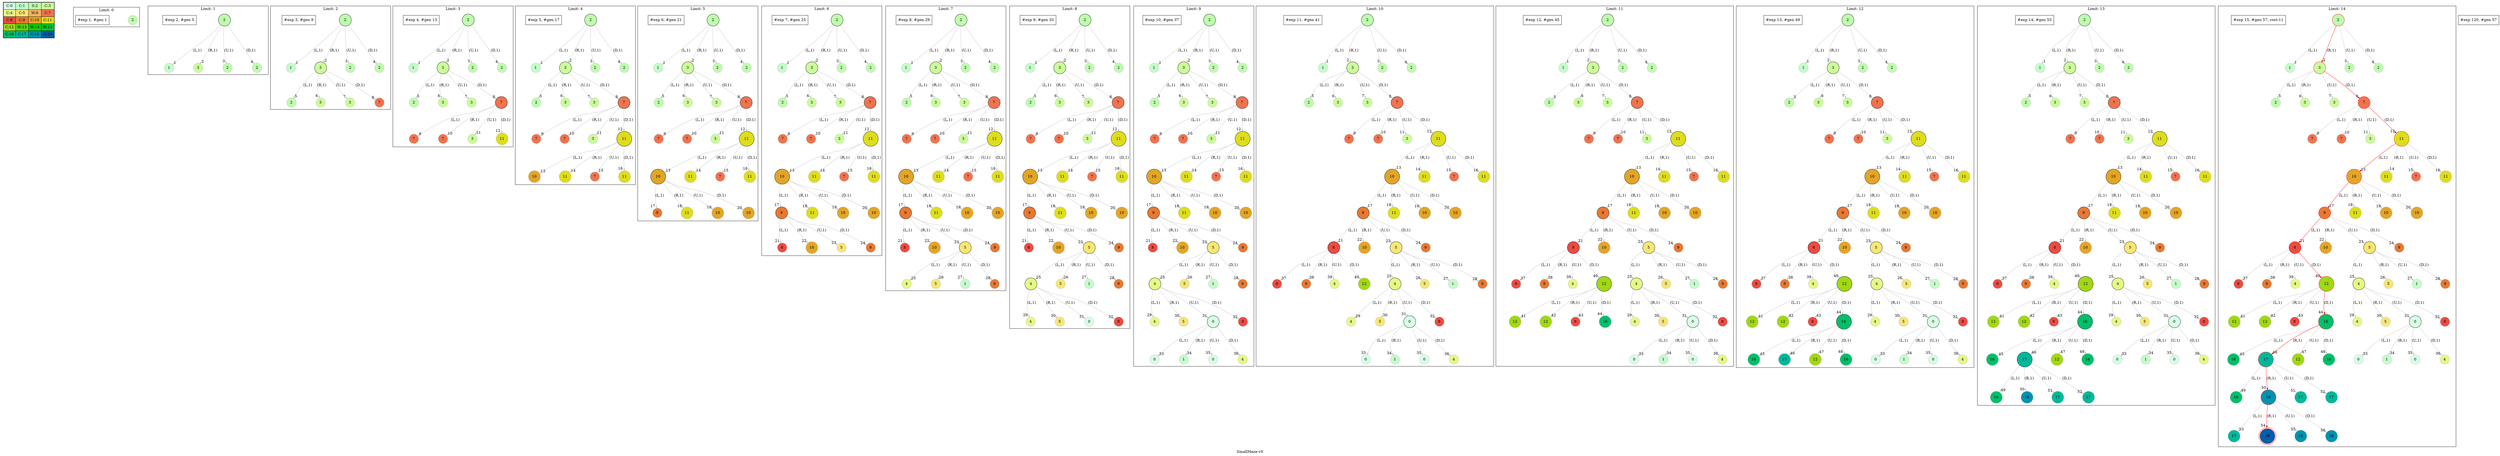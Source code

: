 digraph SmallMaze { label="SmallMaze-v0" nodesep=1 ranksep=1 node [shape=circle] edge [arrowsize=0.7] 
subgraph MAP {label=Map;map [shape=plaintext label=<<table border="1" cellpadding="5" cellspacing="0" cellborder="1"><tr><td bgcolor="0.39803922 0.15947579 0.99679532 1.        ">C:0</td><td bgcolor="0.35098039 0.23194764 0.99315867 1.        ">C:1</td><td bgcolor="0.29607843 0.31486959 0.98720184 1.        ">S:2</td><td bgcolor="0.24901961 0.38410575 0.98063477 1.        ">C:3</td></tr><tr><td bgcolor="0.19411765 0.46220388 0.97128103 1.        ">C:4</td><td bgcolor="0.14705882 0.52643216 0.96182564 1.        ">C:5</td><td bgcolor="0.09215686 0.59770746 0.94913494 1.        ">W:6</td><td bgcolor="0.0372549  0.66454018 0.93467977 1.        ">C:7</td></tr><tr><td bgcolor="0.00980392 0.71791192 0.92090552 1.        ">C:8</td><td bgcolor="0.06470588 0.77520398 0.9032472  1.        ">C:9</td><td bgcolor="0.11176471 0.81974048 0.88677369 1.        ">C:10</td><td bgcolor="0.16666667 0.8660254  0.8660254  1.        ">C:11</td></tr><tr><td bgcolor="0.21372549 0.9005867  0.84695821 1.        ">C:12</td><td bgcolor="0.26862745 0.93467977 0.82325295 1.        ">W:13</td><td bgcolor="0.32352941 0.96182564 0.79801723 1.        ">W:14</td><td bgcolor="0.37058824 0.97940977 0.77520398 1.        ">W:15</td></tr><tr><td bgcolor="0.4254902  0.99315867 0.74725253 1.        ">C:16</td><td bgcolor="0.47254902 0.99907048 0.72218645 1.        ">C:17</td><td bgcolor="0.52745098 0.99907048 0.69169844 1.        ">C:18</td><td bgcolor="0.5745098  0.99315867 0.66454018 1.        ">G:19</td></tr></table>>]} 
subgraph cluster0 { label="Limit: 0"    
"0_2" [label=2 style=filled color=grey fillcolor="0.29607843 0.31486959 0.98720184 1.        " ];  
"#exp 1, #gen 1" [ shape=box ]; }
subgraph cluster1 { label="Limit: 1"    
"1_2" [label=2 style=filled color=grey fillcolor="0.29607843 0.31486959 0.98720184 1.        " ];  
"1_2" [label=" 2 " style=filled color=black fillcolor="0.29607843 0.31486959 0.98720184 1.        " ];  "1_2.1-0" [label=1 style=filled color=grey fillcolor="0.35098039 0.23194764 0.99315867 1.        " ];   "1_2" -> "1_2.1-0" [label="(L,1)" headlabel=" 1 " color=grey ]; 
"1_2.3-1" [label=3 style=filled color=grey fillcolor="0.24901961 0.38410575 0.98063477 1.        " ];   "1_2" -> "1_2.3-1" [label="(R,1)" headlabel=" 2 " color=grey ]; 
"1_2.2-2" [label=2 style=filled color=grey fillcolor="0.29607843 0.31486959 0.98720184 1.        " ];   "1_2" -> "1_2.2-2" [label="(U,1)" headlabel=" 3 " color=grey ]; 
"1_2.2-3" [label=2 style=filled color=grey fillcolor="0.29607843 0.31486959 0.98720184 1.        " ];   "1_2" -> "1_2.2-3" [label="(D,1)" headlabel=" 4 " color=grey ]; 
"#exp 2, #gen 5" [ shape=box ]; }
subgraph cluster2 { label="Limit: 2"    
"2_2" [label=2 style=filled color=grey fillcolor="0.29607843 0.31486959 0.98720184 1.        " ];  
"2_2" [label=" 2 " style=filled color=black fillcolor="0.29607843 0.31486959 0.98720184 1.        " ];  "2_2.1-0" [label=1 style=filled color=grey fillcolor="0.35098039 0.23194764 0.99315867 1.        " ];   "2_2" -> "2_2.1-0" [label="(L,1)" headlabel=" 1 " color=grey ]; 
"2_2.3-1" [label=3 style=filled color=grey fillcolor="0.24901961 0.38410575 0.98063477 1.        " ];   "2_2" -> "2_2.3-1" [label="(R,1)" headlabel=" 2 " color=grey ]; 
"2_2.2-2" [label=2 style=filled color=grey fillcolor="0.29607843 0.31486959 0.98720184 1.        " ];   "2_2" -> "2_2.2-2" [label="(U,1)" headlabel=" 3 " color=grey ]; 
"2_2.2-3" [label=2 style=filled color=grey fillcolor="0.29607843 0.31486959 0.98720184 1.        " ];   "2_2" -> "2_2.2-3" [label="(D,1)" headlabel=" 4 " color=grey ]; 
"2_2.3-1" [label=" 3 " style=filled color=black fillcolor="0.24901961 0.38410575 0.98063477 1.        " ];  "2_2.3.2-0" [label=2 style=filled color=grey fillcolor="0.29607843 0.31486959 0.98720184 1.        " ];   "2_2.3-1" -> "2_2.3.2-0" [label="(L,1)" headlabel=" 5 " color=grey ]; 
"2_2.3.3-1" [label=3 style=filled color=grey fillcolor="0.24901961 0.38410575 0.98063477 1.        " ];   "2_2.3-1" -> "2_2.3.3-1" [label="(R,1)" headlabel=" 6 " color=grey ]; 
"2_2.3.3-2" [label=3 style=filled color=grey fillcolor="0.24901961 0.38410575 0.98063477 1.        " ];   "2_2.3-1" -> "2_2.3.3-2" [label="(U,1)" headlabel=" 7 " color=grey ]; 
"2_2.3.7-3" [label=7 style=filled color=grey fillcolor="0.0372549  0.66454018 0.93467977 1.        " ];   "2_2.3-1" -> "2_2.3.7-3" [label="(D,1)" headlabel=" 8 " color=grey ]; 
"#exp 3, #gen 9" [ shape=box ]; }
subgraph cluster3 { label="Limit: 3"    
"3_2" [label=2 style=filled color=grey fillcolor="0.29607843 0.31486959 0.98720184 1.        " ];  
"3_2" [label=" 2 " style=filled color=black fillcolor="0.29607843 0.31486959 0.98720184 1.        " ];  "3_2.1-0" [label=1 style=filled color=grey fillcolor="0.35098039 0.23194764 0.99315867 1.        " ];   "3_2" -> "3_2.1-0" [label="(L,1)" headlabel=" 1 " color=grey ]; 
"3_2.3-1" [label=3 style=filled color=grey fillcolor="0.24901961 0.38410575 0.98063477 1.        " ];   "3_2" -> "3_2.3-1" [label="(R,1)" headlabel=" 2 " color=grey ]; 
"3_2.2-2" [label=2 style=filled color=grey fillcolor="0.29607843 0.31486959 0.98720184 1.        " ];   "3_2" -> "3_2.2-2" [label="(U,1)" headlabel=" 3 " color=grey ]; 
"3_2.2-3" [label=2 style=filled color=grey fillcolor="0.29607843 0.31486959 0.98720184 1.        " ];   "3_2" -> "3_2.2-3" [label="(D,1)" headlabel=" 4 " color=grey ]; 
"3_2.3-1" [label=" 3 " style=filled color=black fillcolor="0.24901961 0.38410575 0.98063477 1.        " ];  "3_2.3.2-0" [label=2 style=filled color=grey fillcolor="0.29607843 0.31486959 0.98720184 1.        " ];   "3_2.3-1" -> "3_2.3.2-0" [label="(L,1)" headlabel=" 5 " color=grey ]; 
"3_2.3.3-1" [label=3 style=filled color=grey fillcolor="0.24901961 0.38410575 0.98063477 1.        " ];   "3_2.3-1" -> "3_2.3.3-1" [label="(R,1)" headlabel=" 6 " color=grey ]; 
"3_2.3.3-2" [label=3 style=filled color=grey fillcolor="0.24901961 0.38410575 0.98063477 1.        " ];   "3_2.3-1" -> "3_2.3.3-2" [label="(U,1)" headlabel=" 7 " color=grey ]; 
"3_2.3.7-3" [label=7 style=filled color=grey fillcolor="0.0372549  0.66454018 0.93467977 1.        " ];   "3_2.3-1" -> "3_2.3.7-3" [label="(D,1)" headlabel=" 8 " color=grey ]; 
"3_2.3.7-3" [label=" 7 " style=filled color=black fillcolor="0.0372549  0.66454018 0.93467977 1.        " ];  "3_2.3.7.7-0" [label=7 style=filled color=grey fillcolor="0.0372549  0.66454018 0.93467977 1.        " ];   "3_2.3.7-3" -> "3_2.3.7.7-0" [label="(L,1)" headlabel=" 9 " color=grey ]; 
"3_2.3.7.7-1" [label=7 style=filled color=grey fillcolor="0.0372549  0.66454018 0.93467977 1.        " ];   "3_2.3.7-3" -> "3_2.3.7.7-1" [label="(R,1)" headlabel=" 10 " color=grey ]; 
"3_2.3.7.3-2" [label=3 style=filled color=grey fillcolor="0.24901961 0.38410575 0.98063477 1.        " ];   "3_2.3.7-3" -> "3_2.3.7.3-2" [label="(U,1)" headlabel=" 11 " color=grey ]; 
"3_2.3.7.11-3" [label=11 style=filled color=grey fillcolor="0.16666667 0.8660254  0.8660254  1.        " ];   "3_2.3.7-3" -> "3_2.3.7.11-3" [label="(D,1)" headlabel=" 12 " color=grey ]; 
"#exp 4, #gen 13" [ shape=box ]; }
subgraph cluster4 { label="Limit: 4"    
"4_2" [label=2 style=filled color=grey fillcolor="0.29607843 0.31486959 0.98720184 1.        " ];  
"4_2" [label=" 2 " style=filled color=black fillcolor="0.29607843 0.31486959 0.98720184 1.        " ];  "4_2.1-0" [label=1 style=filled color=grey fillcolor="0.35098039 0.23194764 0.99315867 1.        " ];   "4_2" -> "4_2.1-0" [label="(L,1)" headlabel=" 1 " color=grey ]; 
"4_2.3-1" [label=3 style=filled color=grey fillcolor="0.24901961 0.38410575 0.98063477 1.        " ];   "4_2" -> "4_2.3-1" [label="(R,1)" headlabel=" 2 " color=grey ]; 
"4_2.2-2" [label=2 style=filled color=grey fillcolor="0.29607843 0.31486959 0.98720184 1.        " ];   "4_2" -> "4_2.2-2" [label="(U,1)" headlabel=" 3 " color=grey ]; 
"4_2.2-3" [label=2 style=filled color=grey fillcolor="0.29607843 0.31486959 0.98720184 1.        " ];   "4_2" -> "4_2.2-3" [label="(D,1)" headlabel=" 4 " color=grey ]; 
"4_2.3-1" [label=" 3 " style=filled color=black fillcolor="0.24901961 0.38410575 0.98063477 1.        " ];  "4_2.3.2-0" [label=2 style=filled color=grey fillcolor="0.29607843 0.31486959 0.98720184 1.        " ];   "4_2.3-1" -> "4_2.3.2-0" [label="(L,1)" headlabel=" 5 " color=grey ]; 
"4_2.3.3-1" [label=3 style=filled color=grey fillcolor="0.24901961 0.38410575 0.98063477 1.        " ];   "4_2.3-1" -> "4_2.3.3-1" [label="(R,1)" headlabel=" 6 " color=grey ]; 
"4_2.3.3-2" [label=3 style=filled color=grey fillcolor="0.24901961 0.38410575 0.98063477 1.        " ];   "4_2.3-1" -> "4_2.3.3-2" [label="(U,1)" headlabel=" 7 " color=grey ]; 
"4_2.3.7-3" [label=7 style=filled color=grey fillcolor="0.0372549  0.66454018 0.93467977 1.        " ];   "4_2.3-1" -> "4_2.3.7-3" [label="(D,1)" headlabel=" 8 " color=grey ]; 
"4_2.3.7-3" [label=" 7 " style=filled color=black fillcolor="0.0372549  0.66454018 0.93467977 1.        " ];  "4_2.3.7.7-0" [label=7 style=filled color=grey fillcolor="0.0372549  0.66454018 0.93467977 1.        " ];   "4_2.3.7-3" -> "4_2.3.7.7-0" [label="(L,1)" headlabel=" 9 " color=grey ]; 
"4_2.3.7.7-1" [label=7 style=filled color=grey fillcolor="0.0372549  0.66454018 0.93467977 1.        " ];   "4_2.3.7-3" -> "4_2.3.7.7-1" [label="(R,1)" headlabel=" 10 " color=grey ]; 
"4_2.3.7.3-2" [label=3 style=filled color=grey fillcolor="0.24901961 0.38410575 0.98063477 1.        " ];   "4_2.3.7-3" -> "4_2.3.7.3-2" [label="(U,1)" headlabel=" 11 " color=grey ]; 
"4_2.3.7.11-3" [label=11 style=filled color=grey fillcolor="0.16666667 0.8660254  0.8660254  1.        " ];   "4_2.3.7-3" -> "4_2.3.7.11-3" [label="(D,1)" headlabel=" 12 " color=grey ]; 
"4_2.3.7.11-3" [label=" 11 " style=filled color=black fillcolor="0.16666667 0.8660254  0.8660254  1.        " ];  "4_2.3.7.11.10-0" [label=10 style=filled color=grey fillcolor="0.11176471 0.81974048 0.88677369 1.        " ];   "4_2.3.7.11-3" -> "4_2.3.7.11.10-0" [label="(L,1)" headlabel=" 13 " color=grey ]; 
"4_2.3.7.11.11-1" [label=11 style=filled color=grey fillcolor="0.16666667 0.8660254  0.8660254  1.        " ];   "4_2.3.7.11-3" -> "4_2.3.7.11.11-1" [label="(R,1)" headlabel=" 14 " color=grey ]; 
"4_2.3.7.11.7-2" [label=7 style=filled color=grey fillcolor="0.0372549  0.66454018 0.93467977 1.        " ];   "4_2.3.7.11-3" -> "4_2.3.7.11.7-2" [label="(U,1)" headlabel=" 15 " color=grey ]; 
"4_2.3.7.11.11-3" [label=11 style=filled color=grey fillcolor="0.16666667 0.8660254  0.8660254  1.        " ];   "4_2.3.7.11-3" -> "4_2.3.7.11.11-3" [label="(D,1)" headlabel=" 16 " color=grey ]; 
"#exp 5, #gen 17" [ shape=box ]; }
subgraph cluster5 { label="Limit: 5"    
"5_2" [label=2 style=filled color=grey fillcolor="0.29607843 0.31486959 0.98720184 1.        " ];  
"5_2" [label=" 2 " style=filled color=black fillcolor="0.29607843 0.31486959 0.98720184 1.        " ];  "5_2.1-0" [label=1 style=filled color=grey fillcolor="0.35098039 0.23194764 0.99315867 1.        " ];   "5_2" -> "5_2.1-0" [label="(L,1)" headlabel=" 1 " color=grey ]; 
"5_2.3-1" [label=3 style=filled color=grey fillcolor="0.24901961 0.38410575 0.98063477 1.        " ];   "5_2" -> "5_2.3-1" [label="(R,1)" headlabel=" 2 " color=grey ]; 
"5_2.2-2" [label=2 style=filled color=grey fillcolor="0.29607843 0.31486959 0.98720184 1.        " ];   "5_2" -> "5_2.2-2" [label="(U,1)" headlabel=" 3 " color=grey ]; 
"5_2.2-3" [label=2 style=filled color=grey fillcolor="0.29607843 0.31486959 0.98720184 1.        " ];   "5_2" -> "5_2.2-3" [label="(D,1)" headlabel=" 4 " color=grey ]; 
"5_2.3-1" [label=" 3 " style=filled color=black fillcolor="0.24901961 0.38410575 0.98063477 1.        " ];  "5_2.3.2-0" [label=2 style=filled color=grey fillcolor="0.29607843 0.31486959 0.98720184 1.        " ];   "5_2.3-1" -> "5_2.3.2-0" [label="(L,1)" headlabel=" 5 " color=grey ]; 
"5_2.3.3-1" [label=3 style=filled color=grey fillcolor="0.24901961 0.38410575 0.98063477 1.        " ];   "5_2.3-1" -> "5_2.3.3-1" [label="(R,1)" headlabel=" 6 " color=grey ]; 
"5_2.3.3-2" [label=3 style=filled color=grey fillcolor="0.24901961 0.38410575 0.98063477 1.        " ];   "5_2.3-1" -> "5_2.3.3-2" [label="(U,1)" headlabel=" 7 " color=grey ]; 
"5_2.3.7-3" [label=7 style=filled color=grey fillcolor="0.0372549  0.66454018 0.93467977 1.        " ];   "5_2.3-1" -> "5_2.3.7-3" [label="(D,1)" headlabel=" 8 " color=grey ]; 
"5_2.3.7-3" [label=" 7 " style=filled color=black fillcolor="0.0372549  0.66454018 0.93467977 1.        " ];  "5_2.3.7.7-0" [label=7 style=filled color=grey fillcolor="0.0372549  0.66454018 0.93467977 1.        " ];   "5_2.3.7-3" -> "5_2.3.7.7-0" [label="(L,1)" headlabel=" 9 " color=grey ]; 
"5_2.3.7.7-1" [label=7 style=filled color=grey fillcolor="0.0372549  0.66454018 0.93467977 1.        " ];   "5_2.3.7-3" -> "5_2.3.7.7-1" [label="(R,1)" headlabel=" 10 " color=grey ]; 
"5_2.3.7.3-2" [label=3 style=filled color=grey fillcolor="0.24901961 0.38410575 0.98063477 1.        " ];   "5_2.3.7-3" -> "5_2.3.7.3-2" [label="(U,1)" headlabel=" 11 " color=grey ]; 
"5_2.3.7.11-3" [label=11 style=filled color=grey fillcolor="0.16666667 0.8660254  0.8660254  1.        " ];   "5_2.3.7-3" -> "5_2.3.7.11-3" [label="(D,1)" headlabel=" 12 " color=grey ]; 
"5_2.3.7.11-3" [label=" 11 " style=filled color=black fillcolor="0.16666667 0.8660254  0.8660254  1.        " ];  "5_2.3.7.11.10-0" [label=10 style=filled color=grey fillcolor="0.11176471 0.81974048 0.88677369 1.        " ];   "5_2.3.7.11-3" -> "5_2.3.7.11.10-0" [label="(L,1)" headlabel=" 13 " color=grey ]; 
"5_2.3.7.11.11-1" [label=11 style=filled color=grey fillcolor="0.16666667 0.8660254  0.8660254  1.        " ];   "5_2.3.7.11-3" -> "5_2.3.7.11.11-1" [label="(R,1)" headlabel=" 14 " color=grey ]; 
"5_2.3.7.11.7-2" [label=7 style=filled color=grey fillcolor="0.0372549  0.66454018 0.93467977 1.        " ];   "5_2.3.7.11-3" -> "5_2.3.7.11.7-2" [label="(U,1)" headlabel=" 15 " color=grey ]; 
"5_2.3.7.11.11-3" [label=11 style=filled color=grey fillcolor="0.16666667 0.8660254  0.8660254  1.        " ];   "5_2.3.7.11-3" -> "5_2.3.7.11.11-3" [label="(D,1)" headlabel=" 16 " color=grey ]; 
"5_2.3.7.11.10-0" [label=" 10 " style=filled color=black fillcolor="0.11176471 0.81974048 0.88677369 1.        " ];  "5_2.3.7.11.10.9-0" [label=9 style=filled color=grey fillcolor="0.06470588 0.77520398 0.9032472  1.        " ];   "5_2.3.7.11.10-0" -> "5_2.3.7.11.10.9-0" [label="(L,1)" headlabel=" 17 " color=grey ]; 
"5_2.3.7.11.10.11-1" [label=11 style=filled color=grey fillcolor="0.16666667 0.8660254  0.8660254  1.        " ];   "5_2.3.7.11.10-0" -> "5_2.3.7.11.10.11-1" [label="(R,1)" headlabel=" 18 " color=grey ]; 
"5_2.3.7.11.10.10-2" [label=10 style=filled color=grey fillcolor="0.11176471 0.81974048 0.88677369 1.        " ];   "5_2.3.7.11.10-0" -> "5_2.3.7.11.10.10-2" [label="(U,1)" headlabel=" 19 " color=grey ]; 
"5_2.3.7.11.10.10-3" [label=10 style=filled color=grey fillcolor="0.11176471 0.81974048 0.88677369 1.        " ];   "5_2.3.7.11.10-0" -> "5_2.3.7.11.10.10-3" [label="(D,1)" headlabel=" 20 " color=grey ]; 
"#exp 6, #gen 21" [ shape=box ]; }
subgraph cluster6 { label="Limit: 6"    
"6_2" [label=2 style=filled color=grey fillcolor="0.29607843 0.31486959 0.98720184 1.        " ];  
"6_2" [label=" 2 " style=filled color=black fillcolor="0.29607843 0.31486959 0.98720184 1.        " ];  "6_2.1-0" [label=1 style=filled color=grey fillcolor="0.35098039 0.23194764 0.99315867 1.        " ];   "6_2" -> "6_2.1-0" [label="(L,1)" headlabel=" 1 " color=grey ]; 
"6_2.3-1" [label=3 style=filled color=grey fillcolor="0.24901961 0.38410575 0.98063477 1.        " ];   "6_2" -> "6_2.3-1" [label="(R,1)" headlabel=" 2 " color=grey ]; 
"6_2.2-2" [label=2 style=filled color=grey fillcolor="0.29607843 0.31486959 0.98720184 1.        " ];   "6_2" -> "6_2.2-2" [label="(U,1)" headlabel=" 3 " color=grey ]; 
"6_2.2-3" [label=2 style=filled color=grey fillcolor="0.29607843 0.31486959 0.98720184 1.        " ];   "6_2" -> "6_2.2-3" [label="(D,1)" headlabel=" 4 " color=grey ]; 
"6_2.3-1" [label=" 3 " style=filled color=black fillcolor="0.24901961 0.38410575 0.98063477 1.        " ];  "6_2.3.2-0" [label=2 style=filled color=grey fillcolor="0.29607843 0.31486959 0.98720184 1.        " ];   "6_2.3-1" -> "6_2.3.2-0" [label="(L,1)" headlabel=" 5 " color=grey ]; 
"6_2.3.3-1" [label=3 style=filled color=grey fillcolor="0.24901961 0.38410575 0.98063477 1.        " ];   "6_2.3-1" -> "6_2.3.3-1" [label="(R,1)" headlabel=" 6 " color=grey ]; 
"6_2.3.3-2" [label=3 style=filled color=grey fillcolor="0.24901961 0.38410575 0.98063477 1.        " ];   "6_2.3-1" -> "6_2.3.3-2" [label="(U,1)" headlabel=" 7 " color=grey ]; 
"6_2.3.7-3" [label=7 style=filled color=grey fillcolor="0.0372549  0.66454018 0.93467977 1.        " ];   "6_2.3-1" -> "6_2.3.7-3" [label="(D,1)" headlabel=" 8 " color=grey ]; 
"6_2.3.7-3" [label=" 7 " style=filled color=black fillcolor="0.0372549  0.66454018 0.93467977 1.        " ];  "6_2.3.7.7-0" [label=7 style=filled color=grey fillcolor="0.0372549  0.66454018 0.93467977 1.        " ];   "6_2.3.7-3" -> "6_2.3.7.7-0" [label="(L,1)" headlabel=" 9 " color=grey ]; 
"6_2.3.7.7-1" [label=7 style=filled color=grey fillcolor="0.0372549  0.66454018 0.93467977 1.        " ];   "6_2.3.7-3" -> "6_2.3.7.7-1" [label="(R,1)" headlabel=" 10 " color=grey ]; 
"6_2.3.7.3-2" [label=3 style=filled color=grey fillcolor="0.24901961 0.38410575 0.98063477 1.        " ];   "6_2.3.7-3" -> "6_2.3.7.3-2" [label="(U,1)" headlabel=" 11 " color=grey ]; 
"6_2.3.7.11-3" [label=11 style=filled color=grey fillcolor="0.16666667 0.8660254  0.8660254  1.        " ];   "6_2.3.7-3" -> "6_2.3.7.11-3" [label="(D,1)" headlabel=" 12 " color=grey ]; 
"6_2.3.7.11-3" [label=" 11 " style=filled color=black fillcolor="0.16666667 0.8660254  0.8660254  1.        " ];  "6_2.3.7.11.10-0" [label=10 style=filled color=grey fillcolor="0.11176471 0.81974048 0.88677369 1.        " ];   "6_2.3.7.11-3" -> "6_2.3.7.11.10-0" [label="(L,1)" headlabel=" 13 " color=grey ]; 
"6_2.3.7.11.11-1" [label=11 style=filled color=grey fillcolor="0.16666667 0.8660254  0.8660254  1.        " ];   "6_2.3.7.11-3" -> "6_2.3.7.11.11-1" [label="(R,1)" headlabel=" 14 " color=grey ]; 
"6_2.3.7.11.7-2" [label=7 style=filled color=grey fillcolor="0.0372549  0.66454018 0.93467977 1.        " ];   "6_2.3.7.11-3" -> "6_2.3.7.11.7-2" [label="(U,1)" headlabel=" 15 " color=grey ]; 
"6_2.3.7.11.11-3" [label=11 style=filled color=grey fillcolor="0.16666667 0.8660254  0.8660254  1.        " ];   "6_2.3.7.11-3" -> "6_2.3.7.11.11-3" [label="(D,1)" headlabel=" 16 " color=grey ]; 
"6_2.3.7.11.10-0" [label=" 10 " style=filled color=black fillcolor="0.11176471 0.81974048 0.88677369 1.        " ];  "6_2.3.7.11.10.9-0" [label=9 style=filled color=grey fillcolor="0.06470588 0.77520398 0.9032472  1.        " ];   "6_2.3.7.11.10-0" -> "6_2.3.7.11.10.9-0" [label="(L,1)" headlabel=" 17 " color=grey ]; 
"6_2.3.7.11.10.11-1" [label=11 style=filled color=grey fillcolor="0.16666667 0.8660254  0.8660254  1.        " ];   "6_2.3.7.11.10-0" -> "6_2.3.7.11.10.11-1" [label="(R,1)" headlabel=" 18 " color=grey ]; 
"6_2.3.7.11.10.10-2" [label=10 style=filled color=grey fillcolor="0.11176471 0.81974048 0.88677369 1.        " ];   "6_2.3.7.11.10-0" -> "6_2.3.7.11.10.10-2" [label="(U,1)" headlabel=" 19 " color=grey ]; 
"6_2.3.7.11.10.10-3" [label=10 style=filled color=grey fillcolor="0.11176471 0.81974048 0.88677369 1.        " ];   "6_2.3.7.11.10-0" -> "6_2.3.7.11.10.10-3" [label="(D,1)" headlabel=" 20 " color=grey ]; 
"6_2.3.7.11.10.9-0" [label=" 9 " style=filled color=black fillcolor="0.06470588 0.77520398 0.9032472  1.        " ];  "6_2.3.7.11.10.9.8-0" [label=8 style=filled color=grey fillcolor="0.00980392 0.71791192 0.92090552 1.        " ];   "6_2.3.7.11.10.9-0" -> "6_2.3.7.11.10.9.8-0" [label="(L,1)" headlabel=" 21 " color=grey ]; 
"6_2.3.7.11.10.9.10-1" [label=10 style=filled color=grey fillcolor="0.11176471 0.81974048 0.88677369 1.        " ];   "6_2.3.7.11.10.9-0" -> "6_2.3.7.11.10.9.10-1" [label="(R,1)" headlabel=" 22 " color=grey ]; 
"6_2.3.7.11.10.9.5-2" [label=5 style=filled color=grey fillcolor="0.14705882 0.52643216 0.96182564 1.        " ];   "6_2.3.7.11.10.9-0" -> "6_2.3.7.11.10.9.5-2" [label="(U,1)" headlabel=" 23 " color=grey ]; 
"6_2.3.7.11.10.9.9-3" [label=9 style=filled color=grey fillcolor="0.06470588 0.77520398 0.9032472  1.        " ];   "6_2.3.7.11.10.9-0" -> "6_2.3.7.11.10.9.9-3" [label="(D,1)" headlabel=" 24 " color=grey ]; 
"#exp 7, #gen 25" [ shape=box ]; }
subgraph cluster7 { label="Limit: 7"    
"7_2" [label=2 style=filled color=grey fillcolor="0.29607843 0.31486959 0.98720184 1.        " ];  
"7_2" [label=" 2 " style=filled color=black fillcolor="0.29607843 0.31486959 0.98720184 1.        " ];  "7_2.1-0" [label=1 style=filled color=grey fillcolor="0.35098039 0.23194764 0.99315867 1.        " ];   "7_2" -> "7_2.1-0" [label="(L,1)" headlabel=" 1 " color=grey ]; 
"7_2.3-1" [label=3 style=filled color=grey fillcolor="0.24901961 0.38410575 0.98063477 1.        " ];   "7_2" -> "7_2.3-1" [label="(R,1)" headlabel=" 2 " color=grey ]; 
"7_2.2-2" [label=2 style=filled color=grey fillcolor="0.29607843 0.31486959 0.98720184 1.        " ];   "7_2" -> "7_2.2-2" [label="(U,1)" headlabel=" 3 " color=grey ]; 
"7_2.2-3" [label=2 style=filled color=grey fillcolor="0.29607843 0.31486959 0.98720184 1.        " ];   "7_2" -> "7_2.2-3" [label="(D,1)" headlabel=" 4 " color=grey ]; 
"7_2.3-1" [label=" 3 " style=filled color=black fillcolor="0.24901961 0.38410575 0.98063477 1.        " ];  "7_2.3.2-0" [label=2 style=filled color=grey fillcolor="0.29607843 0.31486959 0.98720184 1.        " ];   "7_2.3-1" -> "7_2.3.2-0" [label="(L,1)" headlabel=" 5 " color=grey ]; 
"7_2.3.3-1" [label=3 style=filled color=grey fillcolor="0.24901961 0.38410575 0.98063477 1.        " ];   "7_2.3-1" -> "7_2.3.3-1" [label="(R,1)" headlabel=" 6 " color=grey ]; 
"7_2.3.3-2" [label=3 style=filled color=grey fillcolor="0.24901961 0.38410575 0.98063477 1.        " ];   "7_2.3-1" -> "7_2.3.3-2" [label="(U,1)" headlabel=" 7 " color=grey ]; 
"7_2.3.7-3" [label=7 style=filled color=grey fillcolor="0.0372549  0.66454018 0.93467977 1.        " ];   "7_2.3-1" -> "7_2.3.7-3" [label="(D,1)" headlabel=" 8 " color=grey ]; 
"7_2.3.7-3" [label=" 7 " style=filled color=black fillcolor="0.0372549  0.66454018 0.93467977 1.        " ];  "7_2.3.7.7-0" [label=7 style=filled color=grey fillcolor="0.0372549  0.66454018 0.93467977 1.        " ];   "7_2.3.7-3" -> "7_2.3.7.7-0" [label="(L,1)" headlabel=" 9 " color=grey ]; 
"7_2.3.7.7-1" [label=7 style=filled color=grey fillcolor="0.0372549  0.66454018 0.93467977 1.        " ];   "7_2.3.7-3" -> "7_2.3.7.7-1" [label="(R,1)" headlabel=" 10 " color=grey ]; 
"7_2.3.7.3-2" [label=3 style=filled color=grey fillcolor="0.24901961 0.38410575 0.98063477 1.        " ];   "7_2.3.7-3" -> "7_2.3.7.3-2" [label="(U,1)" headlabel=" 11 " color=grey ]; 
"7_2.3.7.11-3" [label=11 style=filled color=grey fillcolor="0.16666667 0.8660254  0.8660254  1.        " ];   "7_2.3.7-3" -> "7_2.3.7.11-3" [label="(D,1)" headlabel=" 12 " color=grey ]; 
"7_2.3.7.11-3" [label=" 11 " style=filled color=black fillcolor="0.16666667 0.8660254  0.8660254  1.        " ];  "7_2.3.7.11.10-0" [label=10 style=filled color=grey fillcolor="0.11176471 0.81974048 0.88677369 1.        " ];   "7_2.3.7.11-3" -> "7_2.3.7.11.10-0" [label="(L,1)" headlabel=" 13 " color=grey ]; 
"7_2.3.7.11.11-1" [label=11 style=filled color=grey fillcolor="0.16666667 0.8660254  0.8660254  1.        " ];   "7_2.3.7.11-3" -> "7_2.3.7.11.11-1" [label="(R,1)" headlabel=" 14 " color=grey ]; 
"7_2.3.7.11.7-2" [label=7 style=filled color=grey fillcolor="0.0372549  0.66454018 0.93467977 1.        " ];   "7_2.3.7.11-3" -> "7_2.3.7.11.7-2" [label="(U,1)" headlabel=" 15 " color=grey ]; 
"7_2.3.7.11.11-3" [label=11 style=filled color=grey fillcolor="0.16666667 0.8660254  0.8660254  1.        " ];   "7_2.3.7.11-3" -> "7_2.3.7.11.11-3" [label="(D,1)" headlabel=" 16 " color=grey ]; 
"7_2.3.7.11.10-0" [label=" 10 " style=filled color=black fillcolor="0.11176471 0.81974048 0.88677369 1.        " ];  "7_2.3.7.11.10.9-0" [label=9 style=filled color=grey fillcolor="0.06470588 0.77520398 0.9032472  1.        " ];   "7_2.3.7.11.10-0" -> "7_2.3.7.11.10.9-0" [label="(L,1)" headlabel=" 17 " color=grey ]; 
"7_2.3.7.11.10.11-1" [label=11 style=filled color=grey fillcolor="0.16666667 0.8660254  0.8660254  1.        " ];   "7_2.3.7.11.10-0" -> "7_2.3.7.11.10.11-1" [label="(R,1)" headlabel=" 18 " color=grey ]; 
"7_2.3.7.11.10.10-2" [label=10 style=filled color=grey fillcolor="0.11176471 0.81974048 0.88677369 1.        " ];   "7_2.3.7.11.10-0" -> "7_2.3.7.11.10.10-2" [label="(U,1)" headlabel=" 19 " color=grey ]; 
"7_2.3.7.11.10.10-3" [label=10 style=filled color=grey fillcolor="0.11176471 0.81974048 0.88677369 1.        " ];   "7_2.3.7.11.10-0" -> "7_2.3.7.11.10.10-3" [label="(D,1)" headlabel=" 20 " color=grey ]; 
"7_2.3.7.11.10.9-0" [label=" 9 " style=filled color=black fillcolor="0.06470588 0.77520398 0.9032472  1.        " ];  "7_2.3.7.11.10.9.8-0" [label=8 style=filled color=grey fillcolor="0.00980392 0.71791192 0.92090552 1.        " ];   "7_2.3.7.11.10.9-0" -> "7_2.3.7.11.10.9.8-0" [label="(L,1)" headlabel=" 21 " color=grey ]; 
"7_2.3.7.11.10.9.10-1" [label=10 style=filled color=grey fillcolor="0.11176471 0.81974048 0.88677369 1.        " ];   "7_2.3.7.11.10.9-0" -> "7_2.3.7.11.10.9.10-1" [label="(R,1)" headlabel=" 22 " color=grey ]; 
"7_2.3.7.11.10.9.5-2" [label=5 style=filled color=grey fillcolor="0.14705882 0.52643216 0.96182564 1.        " ];   "7_2.3.7.11.10.9-0" -> "7_2.3.7.11.10.9.5-2" [label="(U,1)" headlabel=" 23 " color=grey ]; 
"7_2.3.7.11.10.9.9-3" [label=9 style=filled color=grey fillcolor="0.06470588 0.77520398 0.9032472  1.        " ];   "7_2.3.7.11.10.9-0" -> "7_2.3.7.11.10.9.9-3" [label="(D,1)" headlabel=" 24 " color=grey ]; 
"7_2.3.7.11.10.9.5-2" [label=" 5 " style=filled color=black fillcolor="0.14705882 0.52643216 0.96182564 1.        " ];  "7_2.3.7.11.10.9.5.4-0" [label=4 style=filled color=grey fillcolor="0.19411765 0.46220388 0.97128103 1.        " ];   "7_2.3.7.11.10.9.5-2" -> "7_2.3.7.11.10.9.5.4-0" [label="(L,1)" headlabel=" 25 " color=grey ]; 
"7_2.3.7.11.10.9.5.5-1" [label=5 style=filled color=grey fillcolor="0.14705882 0.52643216 0.96182564 1.        " ];   "7_2.3.7.11.10.9.5-2" -> "7_2.3.7.11.10.9.5.5-1" [label="(R,1)" headlabel=" 26 " color=grey ]; 
"7_2.3.7.11.10.9.5.1-2" [label=1 style=filled color=grey fillcolor="0.35098039 0.23194764 0.99315867 1.        " ];   "7_2.3.7.11.10.9.5-2" -> "7_2.3.7.11.10.9.5.1-2" [label="(U,1)" headlabel=" 27 " color=grey ]; 
"7_2.3.7.11.10.9.5.9-3" [label=9 style=filled color=grey fillcolor="0.06470588 0.77520398 0.9032472  1.        " ];   "7_2.3.7.11.10.9.5-2" -> "7_2.3.7.11.10.9.5.9-3" [label="(D,1)" headlabel=" 28 " color=grey ]; 
"#exp 8, #gen 29" [ shape=box ]; }
subgraph cluster8 { label="Limit: 8"    
"8_2" [label=2 style=filled color=grey fillcolor="0.29607843 0.31486959 0.98720184 1.        " ];  
"8_2" [label=" 2 " style=filled color=black fillcolor="0.29607843 0.31486959 0.98720184 1.        " ];  "8_2.1-0" [label=1 style=filled color=grey fillcolor="0.35098039 0.23194764 0.99315867 1.        " ];   "8_2" -> "8_2.1-0" [label="(L,1)" headlabel=" 1 " color=grey ]; 
"8_2.3-1" [label=3 style=filled color=grey fillcolor="0.24901961 0.38410575 0.98063477 1.        " ];   "8_2" -> "8_2.3-1" [label="(R,1)" headlabel=" 2 " color=grey ]; 
"8_2.2-2" [label=2 style=filled color=grey fillcolor="0.29607843 0.31486959 0.98720184 1.        " ];   "8_2" -> "8_2.2-2" [label="(U,1)" headlabel=" 3 " color=grey ]; 
"8_2.2-3" [label=2 style=filled color=grey fillcolor="0.29607843 0.31486959 0.98720184 1.        " ];   "8_2" -> "8_2.2-3" [label="(D,1)" headlabel=" 4 " color=grey ]; 
"8_2.3-1" [label=" 3 " style=filled color=black fillcolor="0.24901961 0.38410575 0.98063477 1.        " ];  "8_2.3.2-0" [label=2 style=filled color=grey fillcolor="0.29607843 0.31486959 0.98720184 1.        " ];   "8_2.3-1" -> "8_2.3.2-0" [label="(L,1)" headlabel=" 5 " color=grey ]; 
"8_2.3.3-1" [label=3 style=filled color=grey fillcolor="0.24901961 0.38410575 0.98063477 1.        " ];   "8_2.3-1" -> "8_2.3.3-1" [label="(R,1)" headlabel=" 6 " color=grey ]; 
"8_2.3.3-2" [label=3 style=filled color=grey fillcolor="0.24901961 0.38410575 0.98063477 1.        " ];   "8_2.3-1" -> "8_2.3.3-2" [label="(U,1)" headlabel=" 7 " color=grey ]; 
"8_2.3.7-3" [label=7 style=filled color=grey fillcolor="0.0372549  0.66454018 0.93467977 1.        " ];   "8_2.3-1" -> "8_2.3.7-3" [label="(D,1)" headlabel=" 8 " color=grey ]; 
"8_2.3.7-3" [label=" 7 " style=filled color=black fillcolor="0.0372549  0.66454018 0.93467977 1.        " ];  "8_2.3.7.7-0" [label=7 style=filled color=grey fillcolor="0.0372549  0.66454018 0.93467977 1.        " ];   "8_2.3.7-3" -> "8_2.3.7.7-0" [label="(L,1)" headlabel=" 9 " color=grey ]; 
"8_2.3.7.7-1" [label=7 style=filled color=grey fillcolor="0.0372549  0.66454018 0.93467977 1.        " ];   "8_2.3.7-3" -> "8_2.3.7.7-1" [label="(R,1)" headlabel=" 10 " color=grey ]; 
"8_2.3.7.3-2" [label=3 style=filled color=grey fillcolor="0.24901961 0.38410575 0.98063477 1.        " ];   "8_2.3.7-3" -> "8_2.3.7.3-2" [label="(U,1)" headlabel=" 11 " color=grey ]; 
"8_2.3.7.11-3" [label=11 style=filled color=grey fillcolor="0.16666667 0.8660254  0.8660254  1.        " ];   "8_2.3.7-3" -> "8_2.3.7.11-3" [label="(D,1)" headlabel=" 12 " color=grey ]; 
"8_2.3.7.11-3" [label=" 11 " style=filled color=black fillcolor="0.16666667 0.8660254  0.8660254  1.        " ];  "8_2.3.7.11.10-0" [label=10 style=filled color=grey fillcolor="0.11176471 0.81974048 0.88677369 1.        " ];   "8_2.3.7.11-3" -> "8_2.3.7.11.10-0" [label="(L,1)" headlabel=" 13 " color=grey ]; 
"8_2.3.7.11.11-1" [label=11 style=filled color=grey fillcolor="0.16666667 0.8660254  0.8660254  1.        " ];   "8_2.3.7.11-3" -> "8_2.3.7.11.11-1" [label="(R,1)" headlabel=" 14 " color=grey ]; 
"8_2.3.7.11.7-2" [label=7 style=filled color=grey fillcolor="0.0372549  0.66454018 0.93467977 1.        " ];   "8_2.3.7.11-3" -> "8_2.3.7.11.7-2" [label="(U,1)" headlabel=" 15 " color=grey ]; 
"8_2.3.7.11.11-3" [label=11 style=filled color=grey fillcolor="0.16666667 0.8660254  0.8660254  1.        " ];   "8_2.3.7.11-3" -> "8_2.3.7.11.11-3" [label="(D,1)" headlabel=" 16 " color=grey ]; 
"8_2.3.7.11.10-0" [label=" 10 " style=filled color=black fillcolor="0.11176471 0.81974048 0.88677369 1.        " ];  "8_2.3.7.11.10.9-0" [label=9 style=filled color=grey fillcolor="0.06470588 0.77520398 0.9032472  1.        " ];   "8_2.3.7.11.10-0" -> "8_2.3.7.11.10.9-0" [label="(L,1)" headlabel=" 17 " color=grey ]; 
"8_2.3.7.11.10.11-1" [label=11 style=filled color=grey fillcolor="0.16666667 0.8660254  0.8660254  1.        " ];   "8_2.3.7.11.10-0" -> "8_2.3.7.11.10.11-1" [label="(R,1)" headlabel=" 18 " color=grey ]; 
"8_2.3.7.11.10.10-2" [label=10 style=filled color=grey fillcolor="0.11176471 0.81974048 0.88677369 1.        " ];   "8_2.3.7.11.10-0" -> "8_2.3.7.11.10.10-2" [label="(U,1)" headlabel=" 19 " color=grey ]; 
"8_2.3.7.11.10.10-3" [label=10 style=filled color=grey fillcolor="0.11176471 0.81974048 0.88677369 1.        " ];   "8_2.3.7.11.10-0" -> "8_2.3.7.11.10.10-3" [label="(D,1)" headlabel=" 20 " color=grey ]; 
"8_2.3.7.11.10.9-0" [label=" 9 " style=filled color=black fillcolor="0.06470588 0.77520398 0.9032472  1.        " ];  "8_2.3.7.11.10.9.8-0" [label=8 style=filled color=grey fillcolor="0.00980392 0.71791192 0.92090552 1.        " ];   "8_2.3.7.11.10.9-0" -> "8_2.3.7.11.10.9.8-0" [label="(L,1)" headlabel=" 21 " color=grey ]; 
"8_2.3.7.11.10.9.10-1" [label=10 style=filled color=grey fillcolor="0.11176471 0.81974048 0.88677369 1.        " ];   "8_2.3.7.11.10.9-0" -> "8_2.3.7.11.10.9.10-1" [label="(R,1)" headlabel=" 22 " color=grey ]; 
"8_2.3.7.11.10.9.5-2" [label=5 style=filled color=grey fillcolor="0.14705882 0.52643216 0.96182564 1.        " ];   "8_2.3.7.11.10.9-0" -> "8_2.3.7.11.10.9.5-2" [label="(U,1)" headlabel=" 23 " color=grey ]; 
"8_2.3.7.11.10.9.9-3" [label=9 style=filled color=grey fillcolor="0.06470588 0.77520398 0.9032472  1.        " ];   "8_2.3.7.11.10.9-0" -> "8_2.3.7.11.10.9.9-3" [label="(D,1)" headlabel=" 24 " color=grey ]; 
"8_2.3.7.11.10.9.5-2" [label=" 5 " style=filled color=black fillcolor="0.14705882 0.52643216 0.96182564 1.        " ];  "8_2.3.7.11.10.9.5.4-0" [label=4 style=filled color=grey fillcolor="0.19411765 0.46220388 0.97128103 1.        " ];   "8_2.3.7.11.10.9.5-2" -> "8_2.3.7.11.10.9.5.4-0" [label="(L,1)" headlabel=" 25 " color=grey ]; 
"8_2.3.7.11.10.9.5.5-1" [label=5 style=filled color=grey fillcolor="0.14705882 0.52643216 0.96182564 1.        " ];   "8_2.3.7.11.10.9.5-2" -> "8_2.3.7.11.10.9.5.5-1" [label="(R,1)" headlabel=" 26 " color=grey ]; 
"8_2.3.7.11.10.9.5.1-2" [label=1 style=filled color=grey fillcolor="0.35098039 0.23194764 0.99315867 1.        " ];   "8_2.3.7.11.10.9.5-2" -> "8_2.3.7.11.10.9.5.1-2" [label="(U,1)" headlabel=" 27 " color=grey ]; 
"8_2.3.7.11.10.9.5.9-3" [label=9 style=filled color=grey fillcolor="0.06470588 0.77520398 0.9032472  1.        " ];   "8_2.3.7.11.10.9.5-2" -> "8_2.3.7.11.10.9.5.9-3" [label="(D,1)" headlabel=" 28 " color=grey ]; 
"8_2.3.7.11.10.9.5.4-0" [label=" 4 " style=filled color=black fillcolor="0.19411765 0.46220388 0.97128103 1.        " ];  "8_2.3.7.11.10.9.5.4.4-0" [label=4 style=filled color=grey fillcolor="0.19411765 0.46220388 0.97128103 1.        " ];   "8_2.3.7.11.10.9.5.4-0" -> "8_2.3.7.11.10.9.5.4.4-0" [label="(L,1)" headlabel=" 29 " color=grey ]; 
"8_2.3.7.11.10.9.5.4.5-1" [label=5 style=filled color=grey fillcolor="0.14705882 0.52643216 0.96182564 1.        " ];   "8_2.3.7.11.10.9.5.4-0" -> "8_2.3.7.11.10.9.5.4.5-1" [label="(R,1)" headlabel=" 30 " color=grey ]; 
"8_2.3.7.11.10.9.5.4.0-2" [label=0 style=filled color=grey fillcolor="0.39803922 0.15947579 0.99679532 1.        " ];   "8_2.3.7.11.10.9.5.4-0" -> "8_2.3.7.11.10.9.5.4.0-2" [label="(U,1)" headlabel=" 31 " color=grey ]; 
"8_2.3.7.11.10.9.5.4.8-3" [label=8 style=filled color=grey fillcolor="0.00980392 0.71791192 0.92090552 1.        " ];   "8_2.3.7.11.10.9.5.4-0" -> "8_2.3.7.11.10.9.5.4.8-3" [label="(D,1)" headlabel=" 32 " color=grey ]; 
"#exp 9, #gen 33" [ shape=box ]; }
subgraph cluster9 { label="Limit: 9"    
"9_2" [label=2 style=filled color=grey fillcolor="0.29607843 0.31486959 0.98720184 1.        " ];  
"9_2" [label=" 2 " style=filled color=black fillcolor="0.29607843 0.31486959 0.98720184 1.        " ];  "9_2.1-0" [label=1 style=filled color=grey fillcolor="0.35098039 0.23194764 0.99315867 1.        " ];   "9_2" -> "9_2.1-0" [label="(L,1)" headlabel=" 1 " color=grey ]; 
"9_2.3-1" [label=3 style=filled color=grey fillcolor="0.24901961 0.38410575 0.98063477 1.        " ];   "9_2" -> "9_2.3-1" [label="(R,1)" headlabel=" 2 " color=grey ]; 
"9_2.2-2" [label=2 style=filled color=grey fillcolor="0.29607843 0.31486959 0.98720184 1.        " ];   "9_2" -> "9_2.2-2" [label="(U,1)" headlabel=" 3 " color=grey ]; 
"9_2.2-3" [label=2 style=filled color=grey fillcolor="0.29607843 0.31486959 0.98720184 1.        " ];   "9_2" -> "9_2.2-3" [label="(D,1)" headlabel=" 4 " color=grey ]; 
"9_2.3-1" [label=" 3 " style=filled color=black fillcolor="0.24901961 0.38410575 0.98063477 1.        " ];  "9_2.3.2-0" [label=2 style=filled color=grey fillcolor="0.29607843 0.31486959 0.98720184 1.        " ];   "9_2.3-1" -> "9_2.3.2-0" [label="(L,1)" headlabel=" 5 " color=grey ]; 
"9_2.3.3-1" [label=3 style=filled color=grey fillcolor="0.24901961 0.38410575 0.98063477 1.        " ];   "9_2.3-1" -> "9_2.3.3-1" [label="(R,1)" headlabel=" 6 " color=grey ]; 
"9_2.3.3-2" [label=3 style=filled color=grey fillcolor="0.24901961 0.38410575 0.98063477 1.        " ];   "9_2.3-1" -> "9_2.3.3-2" [label="(U,1)" headlabel=" 7 " color=grey ]; 
"9_2.3.7-3" [label=7 style=filled color=grey fillcolor="0.0372549  0.66454018 0.93467977 1.        " ];   "9_2.3-1" -> "9_2.3.7-3" [label="(D,1)" headlabel=" 8 " color=grey ]; 
"9_2.3.7-3" [label=" 7 " style=filled color=black fillcolor="0.0372549  0.66454018 0.93467977 1.        " ];  "9_2.3.7.7-0" [label=7 style=filled color=grey fillcolor="0.0372549  0.66454018 0.93467977 1.        " ];   "9_2.3.7-3" -> "9_2.3.7.7-0" [label="(L,1)" headlabel=" 9 " color=grey ]; 
"9_2.3.7.7-1" [label=7 style=filled color=grey fillcolor="0.0372549  0.66454018 0.93467977 1.        " ];   "9_2.3.7-3" -> "9_2.3.7.7-1" [label="(R,1)" headlabel=" 10 " color=grey ]; 
"9_2.3.7.3-2" [label=3 style=filled color=grey fillcolor="0.24901961 0.38410575 0.98063477 1.        " ];   "9_2.3.7-3" -> "9_2.3.7.3-2" [label="(U,1)" headlabel=" 11 " color=grey ]; 
"9_2.3.7.11-3" [label=11 style=filled color=grey fillcolor="0.16666667 0.8660254  0.8660254  1.        " ];   "9_2.3.7-3" -> "9_2.3.7.11-3" [label="(D,1)" headlabel=" 12 " color=grey ]; 
"9_2.3.7.11-3" [label=" 11 " style=filled color=black fillcolor="0.16666667 0.8660254  0.8660254  1.        " ];  "9_2.3.7.11.10-0" [label=10 style=filled color=grey fillcolor="0.11176471 0.81974048 0.88677369 1.        " ];   "9_2.3.7.11-3" -> "9_2.3.7.11.10-0" [label="(L,1)" headlabel=" 13 " color=grey ]; 
"9_2.3.7.11.11-1" [label=11 style=filled color=grey fillcolor="0.16666667 0.8660254  0.8660254  1.        " ];   "9_2.3.7.11-3" -> "9_2.3.7.11.11-1" [label="(R,1)" headlabel=" 14 " color=grey ]; 
"9_2.3.7.11.7-2" [label=7 style=filled color=grey fillcolor="0.0372549  0.66454018 0.93467977 1.        " ];   "9_2.3.7.11-3" -> "9_2.3.7.11.7-2" [label="(U,1)" headlabel=" 15 " color=grey ]; 
"9_2.3.7.11.11-3" [label=11 style=filled color=grey fillcolor="0.16666667 0.8660254  0.8660254  1.        " ];   "9_2.3.7.11-3" -> "9_2.3.7.11.11-3" [label="(D,1)" headlabel=" 16 " color=grey ]; 
"9_2.3.7.11.10-0" [label=" 10 " style=filled color=black fillcolor="0.11176471 0.81974048 0.88677369 1.        " ];  "9_2.3.7.11.10.9-0" [label=9 style=filled color=grey fillcolor="0.06470588 0.77520398 0.9032472  1.        " ];   "9_2.3.7.11.10-0" -> "9_2.3.7.11.10.9-0" [label="(L,1)" headlabel=" 17 " color=grey ]; 
"9_2.3.7.11.10.11-1" [label=11 style=filled color=grey fillcolor="0.16666667 0.8660254  0.8660254  1.        " ];   "9_2.3.7.11.10-0" -> "9_2.3.7.11.10.11-1" [label="(R,1)" headlabel=" 18 " color=grey ]; 
"9_2.3.7.11.10.10-2" [label=10 style=filled color=grey fillcolor="0.11176471 0.81974048 0.88677369 1.        " ];   "9_2.3.7.11.10-0" -> "9_2.3.7.11.10.10-2" [label="(U,1)" headlabel=" 19 " color=grey ]; 
"9_2.3.7.11.10.10-3" [label=10 style=filled color=grey fillcolor="0.11176471 0.81974048 0.88677369 1.        " ];   "9_2.3.7.11.10-0" -> "9_2.3.7.11.10.10-3" [label="(D,1)" headlabel=" 20 " color=grey ]; 
"9_2.3.7.11.10.9-0" [label=" 9 " style=filled color=black fillcolor="0.06470588 0.77520398 0.9032472  1.        " ];  "9_2.3.7.11.10.9.8-0" [label=8 style=filled color=grey fillcolor="0.00980392 0.71791192 0.92090552 1.        " ];   "9_2.3.7.11.10.9-0" -> "9_2.3.7.11.10.9.8-0" [label="(L,1)" headlabel=" 21 " color=grey ]; 
"9_2.3.7.11.10.9.10-1" [label=10 style=filled color=grey fillcolor="0.11176471 0.81974048 0.88677369 1.        " ];   "9_2.3.7.11.10.9-0" -> "9_2.3.7.11.10.9.10-1" [label="(R,1)" headlabel=" 22 " color=grey ]; 
"9_2.3.7.11.10.9.5-2" [label=5 style=filled color=grey fillcolor="0.14705882 0.52643216 0.96182564 1.        " ];   "9_2.3.7.11.10.9-0" -> "9_2.3.7.11.10.9.5-2" [label="(U,1)" headlabel=" 23 " color=grey ]; 
"9_2.3.7.11.10.9.9-3" [label=9 style=filled color=grey fillcolor="0.06470588 0.77520398 0.9032472  1.        " ];   "9_2.3.7.11.10.9-0" -> "9_2.3.7.11.10.9.9-3" [label="(D,1)" headlabel=" 24 " color=grey ]; 
"9_2.3.7.11.10.9.5-2" [label=" 5 " style=filled color=black fillcolor="0.14705882 0.52643216 0.96182564 1.        " ];  "9_2.3.7.11.10.9.5.4-0" [label=4 style=filled color=grey fillcolor="0.19411765 0.46220388 0.97128103 1.        " ];   "9_2.3.7.11.10.9.5-2" -> "9_2.3.7.11.10.9.5.4-0" [label="(L,1)" headlabel=" 25 " color=grey ]; 
"9_2.3.7.11.10.9.5.5-1" [label=5 style=filled color=grey fillcolor="0.14705882 0.52643216 0.96182564 1.        " ];   "9_2.3.7.11.10.9.5-2" -> "9_2.3.7.11.10.9.5.5-1" [label="(R,1)" headlabel=" 26 " color=grey ]; 
"9_2.3.7.11.10.9.5.1-2" [label=1 style=filled color=grey fillcolor="0.35098039 0.23194764 0.99315867 1.        " ];   "9_2.3.7.11.10.9.5-2" -> "9_2.3.7.11.10.9.5.1-2" [label="(U,1)" headlabel=" 27 " color=grey ]; 
"9_2.3.7.11.10.9.5.9-3" [label=9 style=filled color=grey fillcolor="0.06470588 0.77520398 0.9032472  1.        " ];   "9_2.3.7.11.10.9.5-2" -> "9_2.3.7.11.10.9.5.9-3" [label="(D,1)" headlabel=" 28 " color=grey ]; 
"9_2.3.7.11.10.9.5.4-0" [label=" 4 " style=filled color=black fillcolor="0.19411765 0.46220388 0.97128103 1.        " ];  "9_2.3.7.11.10.9.5.4.4-0" [label=4 style=filled color=grey fillcolor="0.19411765 0.46220388 0.97128103 1.        " ];   "9_2.3.7.11.10.9.5.4-0" -> "9_2.3.7.11.10.9.5.4.4-0" [label="(L,1)" headlabel=" 29 " color=grey ]; 
"9_2.3.7.11.10.9.5.4.5-1" [label=5 style=filled color=grey fillcolor="0.14705882 0.52643216 0.96182564 1.        " ];   "9_2.3.7.11.10.9.5.4-0" -> "9_2.3.7.11.10.9.5.4.5-1" [label="(R,1)" headlabel=" 30 " color=grey ]; 
"9_2.3.7.11.10.9.5.4.0-2" [label=0 style=filled color=grey fillcolor="0.39803922 0.15947579 0.99679532 1.        " ];   "9_2.3.7.11.10.9.5.4-0" -> "9_2.3.7.11.10.9.5.4.0-2" [label="(U,1)" headlabel=" 31 " color=grey ]; 
"9_2.3.7.11.10.9.5.4.8-3" [label=8 style=filled color=grey fillcolor="0.00980392 0.71791192 0.92090552 1.        " ];   "9_2.3.7.11.10.9.5.4-0" -> "9_2.3.7.11.10.9.5.4.8-3" [label="(D,1)" headlabel=" 32 " color=grey ]; 
"9_2.3.7.11.10.9.5.4.0-2" [label=" 0 " style=filled color=black fillcolor="0.39803922 0.15947579 0.99679532 1.        " ];  "9_2.3.7.11.10.9.5.4.0.0-0" [label=0 style=filled color=grey fillcolor="0.39803922 0.15947579 0.99679532 1.        " ];   "9_2.3.7.11.10.9.5.4.0-2" -> "9_2.3.7.11.10.9.5.4.0.0-0" [label="(L,1)" headlabel=" 33 " color=grey ]; 
"9_2.3.7.11.10.9.5.4.0.1-1" [label=1 style=filled color=grey fillcolor="0.35098039 0.23194764 0.99315867 1.        " ];   "9_2.3.7.11.10.9.5.4.0-2" -> "9_2.3.7.11.10.9.5.4.0.1-1" [label="(R,1)" headlabel=" 34 " color=grey ]; 
"9_2.3.7.11.10.9.5.4.0.0-2" [label=0 style=filled color=grey fillcolor="0.39803922 0.15947579 0.99679532 1.        " ];   "9_2.3.7.11.10.9.5.4.0-2" -> "9_2.3.7.11.10.9.5.4.0.0-2" [label="(U,1)" headlabel=" 35 " color=grey ]; 
"9_2.3.7.11.10.9.5.4.0.4-3" [label=4 style=filled color=grey fillcolor="0.19411765 0.46220388 0.97128103 1.        " ];   "9_2.3.7.11.10.9.5.4.0-2" -> "9_2.3.7.11.10.9.5.4.0.4-3" [label="(D,1)" headlabel=" 36 " color=grey ]; 
"#exp 10, #gen 37" [ shape=box ]; }
subgraph cluster10 { label="Limit: 10"    
"10_2" [label=2 style=filled color=grey fillcolor="0.29607843 0.31486959 0.98720184 1.        " ];  
"10_2" [label=" 2 " style=filled color=black fillcolor="0.29607843 0.31486959 0.98720184 1.        " ];  "10_2.1-0" [label=1 style=filled color=grey fillcolor="0.35098039 0.23194764 0.99315867 1.        " ];   "10_2" -> "10_2.1-0" [label="(L,1)" headlabel=" 1 " color=grey ]; 
"10_2.3-1" [label=3 style=filled color=grey fillcolor="0.24901961 0.38410575 0.98063477 1.        " ];   "10_2" -> "10_2.3-1" [label="(R,1)" headlabel=" 2 " color=grey ]; 
"10_2.2-2" [label=2 style=filled color=grey fillcolor="0.29607843 0.31486959 0.98720184 1.        " ];   "10_2" -> "10_2.2-2" [label="(U,1)" headlabel=" 3 " color=grey ]; 
"10_2.2-3" [label=2 style=filled color=grey fillcolor="0.29607843 0.31486959 0.98720184 1.        " ];   "10_2" -> "10_2.2-3" [label="(D,1)" headlabel=" 4 " color=grey ]; 
"10_2.3-1" [label=" 3 " style=filled color=black fillcolor="0.24901961 0.38410575 0.98063477 1.        " ];  "10_2.3.2-0" [label=2 style=filled color=grey fillcolor="0.29607843 0.31486959 0.98720184 1.        " ];   "10_2.3-1" -> "10_2.3.2-0" [label="(L,1)" headlabel=" 5 " color=grey ]; 
"10_2.3.3-1" [label=3 style=filled color=grey fillcolor="0.24901961 0.38410575 0.98063477 1.        " ];   "10_2.3-1" -> "10_2.3.3-1" [label="(R,1)" headlabel=" 6 " color=grey ]; 
"10_2.3.3-2" [label=3 style=filled color=grey fillcolor="0.24901961 0.38410575 0.98063477 1.        " ];   "10_2.3-1" -> "10_2.3.3-2" [label="(U,1)" headlabel=" 7 " color=grey ]; 
"10_2.3.7-3" [label=7 style=filled color=grey fillcolor="0.0372549  0.66454018 0.93467977 1.        " ];   "10_2.3-1" -> "10_2.3.7-3" [label="(D,1)" headlabel=" 8 " color=grey ]; 
"10_2.3.7-3" [label=" 7 " style=filled color=black fillcolor="0.0372549  0.66454018 0.93467977 1.        " ];  "10_2.3.7.7-0" [label=7 style=filled color=grey fillcolor="0.0372549  0.66454018 0.93467977 1.        " ];   "10_2.3.7-3" -> "10_2.3.7.7-0" [label="(L,1)" headlabel=" 9 " color=grey ]; 
"10_2.3.7.7-1" [label=7 style=filled color=grey fillcolor="0.0372549  0.66454018 0.93467977 1.        " ];   "10_2.3.7-3" -> "10_2.3.7.7-1" [label="(R,1)" headlabel=" 10 " color=grey ]; 
"10_2.3.7.3-2" [label=3 style=filled color=grey fillcolor="0.24901961 0.38410575 0.98063477 1.        " ];   "10_2.3.7-3" -> "10_2.3.7.3-2" [label="(U,1)" headlabel=" 11 " color=grey ]; 
"10_2.3.7.11-3" [label=11 style=filled color=grey fillcolor="0.16666667 0.8660254  0.8660254  1.        " ];   "10_2.3.7-3" -> "10_2.3.7.11-3" [label="(D,1)" headlabel=" 12 " color=grey ]; 
"10_2.3.7.11-3" [label=" 11 " style=filled color=black fillcolor="0.16666667 0.8660254  0.8660254  1.        " ];  "10_2.3.7.11.10-0" [label=10 style=filled color=grey fillcolor="0.11176471 0.81974048 0.88677369 1.        " ];   "10_2.3.7.11-3" -> "10_2.3.7.11.10-0" [label="(L,1)" headlabel=" 13 " color=grey ]; 
"10_2.3.7.11.11-1" [label=11 style=filled color=grey fillcolor="0.16666667 0.8660254  0.8660254  1.        " ];   "10_2.3.7.11-3" -> "10_2.3.7.11.11-1" [label="(R,1)" headlabel=" 14 " color=grey ]; 
"10_2.3.7.11.7-2" [label=7 style=filled color=grey fillcolor="0.0372549  0.66454018 0.93467977 1.        " ];   "10_2.3.7.11-3" -> "10_2.3.7.11.7-2" [label="(U,1)" headlabel=" 15 " color=grey ]; 
"10_2.3.7.11.11-3" [label=11 style=filled color=grey fillcolor="0.16666667 0.8660254  0.8660254  1.        " ];   "10_2.3.7.11-3" -> "10_2.3.7.11.11-3" [label="(D,1)" headlabel=" 16 " color=grey ]; 
"10_2.3.7.11.10-0" [label=" 10 " style=filled color=black fillcolor="0.11176471 0.81974048 0.88677369 1.        " ];  "10_2.3.7.11.10.9-0" [label=9 style=filled color=grey fillcolor="0.06470588 0.77520398 0.9032472  1.        " ];   "10_2.3.7.11.10-0" -> "10_2.3.7.11.10.9-0" [label="(L,1)" headlabel=" 17 " color=grey ]; 
"10_2.3.7.11.10.11-1" [label=11 style=filled color=grey fillcolor="0.16666667 0.8660254  0.8660254  1.        " ];   "10_2.3.7.11.10-0" -> "10_2.3.7.11.10.11-1" [label="(R,1)" headlabel=" 18 " color=grey ]; 
"10_2.3.7.11.10.10-2" [label=10 style=filled color=grey fillcolor="0.11176471 0.81974048 0.88677369 1.        " ];   "10_2.3.7.11.10-0" -> "10_2.3.7.11.10.10-2" [label="(U,1)" headlabel=" 19 " color=grey ]; 
"10_2.3.7.11.10.10-3" [label=10 style=filled color=grey fillcolor="0.11176471 0.81974048 0.88677369 1.        " ];   "10_2.3.7.11.10-0" -> "10_2.3.7.11.10.10-3" [label="(D,1)" headlabel=" 20 " color=grey ]; 
"10_2.3.7.11.10.9-0" [label=" 9 " style=filled color=black fillcolor="0.06470588 0.77520398 0.9032472  1.        " ];  "10_2.3.7.11.10.9.8-0" [label=8 style=filled color=grey fillcolor="0.00980392 0.71791192 0.92090552 1.        " ];   "10_2.3.7.11.10.9-0" -> "10_2.3.7.11.10.9.8-0" [label="(L,1)" headlabel=" 21 " color=grey ]; 
"10_2.3.7.11.10.9.10-1" [label=10 style=filled color=grey fillcolor="0.11176471 0.81974048 0.88677369 1.        " ];   "10_2.3.7.11.10.9-0" -> "10_2.3.7.11.10.9.10-1" [label="(R,1)" headlabel=" 22 " color=grey ]; 
"10_2.3.7.11.10.9.5-2" [label=5 style=filled color=grey fillcolor="0.14705882 0.52643216 0.96182564 1.        " ];   "10_2.3.7.11.10.9-0" -> "10_2.3.7.11.10.9.5-2" [label="(U,1)" headlabel=" 23 " color=grey ]; 
"10_2.3.7.11.10.9.9-3" [label=9 style=filled color=grey fillcolor="0.06470588 0.77520398 0.9032472  1.        " ];   "10_2.3.7.11.10.9-0" -> "10_2.3.7.11.10.9.9-3" [label="(D,1)" headlabel=" 24 " color=grey ]; 
"10_2.3.7.11.10.9.5-2" [label=" 5 " style=filled color=black fillcolor="0.14705882 0.52643216 0.96182564 1.        " ];  "10_2.3.7.11.10.9.5.4-0" [label=4 style=filled color=grey fillcolor="0.19411765 0.46220388 0.97128103 1.        " ];   "10_2.3.7.11.10.9.5-2" -> "10_2.3.7.11.10.9.5.4-0" [label="(L,1)" headlabel=" 25 " color=grey ]; 
"10_2.3.7.11.10.9.5.5-1" [label=5 style=filled color=grey fillcolor="0.14705882 0.52643216 0.96182564 1.        " ];   "10_2.3.7.11.10.9.5-2" -> "10_2.3.7.11.10.9.5.5-1" [label="(R,1)" headlabel=" 26 " color=grey ]; 
"10_2.3.7.11.10.9.5.1-2" [label=1 style=filled color=grey fillcolor="0.35098039 0.23194764 0.99315867 1.        " ];   "10_2.3.7.11.10.9.5-2" -> "10_2.3.7.11.10.9.5.1-2" [label="(U,1)" headlabel=" 27 " color=grey ]; 
"10_2.3.7.11.10.9.5.9-3" [label=9 style=filled color=grey fillcolor="0.06470588 0.77520398 0.9032472  1.        " ];   "10_2.3.7.11.10.9.5-2" -> "10_2.3.7.11.10.9.5.9-3" [label="(D,1)" headlabel=" 28 " color=grey ]; 
"10_2.3.7.11.10.9.5.4-0" [label=" 4 " style=filled color=black fillcolor="0.19411765 0.46220388 0.97128103 1.        " ];  "10_2.3.7.11.10.9.5.4.4-0" [label=4 style=filled color=grey fillcolor="0.19411765 0.46220388 0.97128103 1.        " ];   "10_2.3.7.11.10.9.5.4-0" -> "10_2.3.7.11.10.9.5.4.4-0" [label="(L,1)" headlabel=" 29 " color=grey ]; 
"10_2.3.7.11.10.9.5.4.5-1" [label=5 style=filled color=grey fillcolor="0.14705882 0.52643216 0.96182564 1.        " ];   "10_2.3.7.11.10.9.5.4-0" -> "10_2.3.7.11.10.9.5.4.5-1" [label="(R,1)" headlabel=" 30 " color=grey ]; 
"10_2.3.7.11.10.9.5.4.0-2" [label=0 style=filled color=grey fillcolor="0.39803922 0.15947579 0.99679532 1.        " ];   "10_2.3.7.11.10.9.5.4-0" -> "10_2.3.7.11.10.9.5.4.0-2" [label="(U,1)" headlabel=" 31 " color=grey ]; 
"10_2.3.7.11.10.9.5.4.8-3" [label=8 style=filled color=grey fillcolor="0.00980392 0.71791192 0.92090552 1.        " ];   "10_2.3.7.11.10.9.5.4-0" -> "10_2.3.7.11.10.9.5.4.8-3" [label="(D,1)" headlabel=" 32 " color=grey ]; 
"10_2.3.7.11.10.9.5.4.0-2" [label=" 0 " style=filled color=black fillcolor="0.39803922 0.15947579 0.99679532 1.        " ];  "10_2.3.7.11.10.9.5.4.0.0-0" [label=0 style=filled color=grey fillcolor="0.39803922 0.15947579 0.99679532 1.        " ];   "10_2.3.7.11.10.9.5.4.0-2" -> "10_2.3.7.11.10.9.5.4.0.0-0" [label="(L,1)" headlabel=" 33 " color=grey ]; 
"10_2.3.7.11.10.9.5.4.0.1-1" [label=1 style=filled color=grey fillcolor="0.35098039 0.23194764 0.99315867 1.        " ];   "10_2.3.7.11.10.9.5.4.0-2" -> "10_2.3.7.11.10.9.5.4.0.1-1" [label="(R,1)" headlabel=" 34 " color=grey ]; 
"10_2.3.7.11.10.9.5.4.0.0-2" [label=0 style=filled color=grey fillcolor="0.39803922 0.15947579 0.99679532 1.        " ];   "10_2.3.7.11.10.9.5.4.0-2" -> "10_2.3.7.11.10.9.5.4.0.0-2" [label="(U,1)" headlabel=" 35 " color=grey ]; 
"10_2.3.7.11.10.9.5.4.0.4-3" [label=4 style=filled color=grey fillcolor="0.19411765 0.46220388 0.97128103 1.        " ];   "10_2.3.7.11.10.9.5.4.0-2" -> "10_2.3.7.11.10.9.5.4.0.4-3" [label="(D,1)" headlabel=" 36 " color=grey ]; 
"10_2.3.7.11.10.9.8-0" [label=" 8 " style=filled color=black fillcolor="0.00980392 0.71791192 0.92090552 1.        " ];  "10_2.3.7.11.10.9.8.8-0" [label=8 style=filled color=grey fillcolor="0.00980392 0.71791192 0.92090552 1.        " ];   "10_2.3.7.11.10.9.8-0" -> "10_2.3.7.11.10.9.8.8-0" [label="(L,1)" headlabel=" 37 " color=grey ]; 
"10_2.3.7.11.10.9.8.9-1" [label=9 style=filled color=grey fillcolor="0.06470588 0.77520398 0.9032472  1.        " ];   "10_2.3.7.11.10.9.8-0" -> "10_2.3.7.11.10.9.8.9-1" [label="(R,1)" headlabel=" 38 " color=grey ]; 
"10_2.3.7.11.10.9.8.4-2" [label=4 style=filled color=grey fillcolor="0.19411765 0.46220388 0.97128103 1.        " ];   "10_2.3.7.11.10.9.8-0" -> "10_2.3.7.11.10.9.8.4-2" [label="(U,1)" headlabel=" 39 " color=grey ]; 
"10_2.3.7.11.10.9.8.12-3" [label=12 style=filled color=grey fillcolor="0.21372549 0.9005867  0.84695821 1.        " ];   "10_2.3.7.11.10.9.8-0" -> "10_2.3.7.11.10.9.8.12-3" [label="(D,1)" headlabel=" 40 " color=grey ]; 
"#exp 11, #gen 41" [ shape=box ]; }
subgraph cluster11 { label="Limit: 11"    
"11_2" [label=2 style=filled color=grey fillcolor="0.29607843 0.31486959 0.98720184 1.        " ];  
"11_2" [label=" 2 " style=filled color=black fillcolor="0.29607843 0.31486959 0.98720184 1.        " ];  "11_2.1-0" [label=1 style=filled color=grey fillcolor="0.35098039 0.23194764 0.99315867 1.        " ];   "11_2" -> "11_2.1-0" [label="(L,1)" headlabel=" 1 " color=grey ]; 
"11_2.3-1" [label=3 style=filled color=grey fillcolor="0.24901961 0.38410575 0.98063477 1.        " ];   "11_2" -> "11_2.3-1" [label="(R,1)" headlabel=" 2 " color=grey ]; 
"11_2.2-2" [label=2 style=filled color=grey fillcolor="0.29607843 0.31486959 0.98720184 1.        " ];   "11_2" -> "11_2.2-2" [label="(U,1)" headlabel=" 3 " color=grey ]; 
"11_2.2-3" [label=2 style=filled color=grey fillcolor="0.29607843 0.31486959 0.98720184 1.        " ];   "11_2" -> "11_2.2-3" [label="(D,1)" headlabel=" 4 " color=grey ]; 
"11_2.3-1" [label=" 3 " style=filled color=black fillcolor="0.24901961 0.38410575 0.98063477 1.        " ];  "11_2.3.2-0" [label=2 style=filled color=grey fillcolor="0.29607843 0.31486959 0.98720184 1.        " ];   "11_2.3-1" -> "11_2.3.2-0" [label="(L,1)" headlabel=" 5 " color=grey ]; 
"11_2.3.3-1" [label=3 style=filled color=grey fillcolor="0.24901961 0.38410575 0.98063477 1.        " ];   "11_2.3-1" -> "11_2.3.3-1" [label="(R,1)" headlabel=" 6 " color=grey ]; 
"11_2.3.3-2" [label=3 style=filled color=grey fillcolor="0.24901961 0.38410575 0.98063477 1.        " ];   "11_2.3-1" -> "11_2.3.3-2" [label="(U,1)" headlabel=" 7 " color=grey ]; 
"11_2.3.7-3" [label=7 style=filled color=grey fillcolor="0.0372549  0.66454018 0.93467977 1.        " ];   "11_2.3-1" -> "11_2.3.7-3" [label="(D,1)" headlabel=" 8 " color=grey ]; 
"11_2.3.7-3" [label=" 7 " style=filled color=black fillcolor="0.0372549  0.66454018 0.93467977 1.        " ];  "11_2.3.7.7-0" [label=7 style=filled color=grey fillcolor="0.0372549  0.66454018 0.93467977 1.        " ];   "11_2.3.7-3" -> "11_2.3.7.7-0" [label="(L,1)" headlabel=" 9 " color=grey ]; 
"11_2.3.7.7-1" [label=7 style=filled color=grey fillcolor="0.0372549  0.66454018 0.93467977 1.        " ];   "11_2.3.7-3" -> "11_2.3.7.7-1" [label="(R,1)" headlabel=" 10 " color=grey ]; 
"11_2.3.7.3-2" [label=3 style=filled color=grey fillcolor="0.24901961 0.38410575 0.98063477 1.        " ];   "11_2.3.7-3" -> "11_2.3.7.3-2" [label="(U,1)" headlabel=" 11 " color=grey ]; 
"11_2.3.7.11-3" [label=11 style=filled color=grey fillcolor="0.16666667 0.8660254  0.8660254  1.        " ];   "11_2.3.7-3" -> "11_2.3.7.11-3" [label="(D,1)" headlabel=" 12 " color=grey ]; 
"11_2.3.7.11-3" [label=" 11 " style=filled color=black fillcolor="0.16666667 0.8660254  0.8660254  1.        " ];  "11_2.3.7.11.10-0" [label=10 style=filled color=grey fillcolor="0.11176471 0.81974048 0.88677369 1.        " ];   "11_2.3.7.11-3" -> "11_2.3.7.11.10-0" [label="(L,1)" headlabel=" 13 " color=grey ]; 
"11_2.3.7.11.11-1" [label=11 style=filled color=grey fillcolor="0.16666667 0.8660254  0.8660254  1.        " ];   "11_2.3.7.11-3" -> "11_2.3.7.11.11-1" [label="(R,1)" headlabel=" 14 " color=grey ]; 
"11_2.3.7.11.7-2" [label=7 style=filled color=grey fillcolor="0.0372549  0.66454018 0.93467977 1.        " ];   "11_2.3.7.11-3" -> "11_2.3.7.11.7-2" [label="(U,1)" headlabel=" 15 " color=grey ]; 
"11_2.3.7.11.11-3" [label=11 style=filled color=grey fillcolor="0.16666667 0.8660254  0.8660254  1.        " ];   "11_2.3.7.11-3" -> "11_2.3.7.11.11-3" [label="(D,1)" headlabel=" 16 " color=grey ]; 
"11_2.3.7.11.10-0" [label=" 10 " style=filled color=black fillcolor="0.11176471 0.81974048 0.88677369 1.        " ];  "11_2.3.7.11.10.9-0" [label=9 style=filled color=grey fillcolor="0.06470588 0.77520398 0.9032472  1.        " ];   "11_2.3.7.11.10-0" -> "11_2.3.7.11.10.9-0" [label="(L,1)" headlabel=" 17 " color=grey ]; 
"11_2.3.7.11.10.11-1" [label=11 style=filled color=grey fillcolor="0.16666667 0.8660254  0.8660254  1.        " ];   "11_2.3.7.11.10-0" -> "11_2.3.7.11.10.11-1" [label="(R,1)" headlabel=" 18 " color=grey ]; 
"11_2.3.7.11.10.10-2" [label=10 style=filled color=grey fillcolor="0.11176471 0.81974048 0.88677369 1.        " ];   "11_2.3.7.11.10-0" -> "11_2.3.7.11.10.10-2" [label="(U,1)" headlabel=" 19 " color=grey ]; 
"11_2.3.7.11.10.10-3" [label=10 style=filled color=grey fillcolor="0.11176471 0.81974048 0.88677369 1.        " ];   "11_2.3.7.11.10-0" -> "11_2.3.7.11.10.10-3" [label="(D,1)" headlabel=" 20 " color=grey ]; 
"11_2.3.7.11.10.9-0" [label=" 9 " style=filled color=black fillcolor="0.06470588 0.77520398 0.9032472  1.        " ];  "11_2.3.7.11.10.9.8-0" [label=8 style=filled color=grey fillcolor="0.00980392 0.71791192 0.92090552 1.        " ];   "11_2.3.7.11.10.9-0" -> "11_2.3.7.11.10.9.8-0" [label="(L,1)" headlabel=" 21 " color=grey ]; 
"11_2.3.7.11.10.9.10-1" [label=10 style=filled color=grey fillcolor="0.11176471 0.81974048 0.88677369 1.        " ];   "11_2.3.7.11.10.9-0" -> "11_2.3.7.11.10.9.10-1" [label="(R,1)" headlabel=" 22 " color=grey ]; 
"11_2.3.7.11.10.9.5-2" [label=5 style=filled color=grey fillcolor="0.14705882 0.52643216 0.96182564 1.        " ];   "11_2.3.7.11.10.9-0" -> "11_2.3.7.11.10.9.5-2" [label="(U,1)" headlabel=" 23 " color=grey ]; 
"11_2.3.7.11.10.9.9-3" [label=9 style=filled color=grey fillcolor="0.06470588 0.77520398 0.9032472  1.        " ];   "11_2.3.7.11.10.9-0" -> "11_2.3.7.11.10.9.9-3" [label="(D,1)" headlabel=" 24 " color=grey ]; 
"11_2.3.7.11.10.9.5-2" [label=" 5 " style=filled color=black fillcolor="0.14705882 0.52643216 0.96182564 1.        " ];  "11_2.3.7.11.10.9.5.4-0" [label=4 style=filled color=grey fillcolor="0.19411765 0.46220388 0.97128103 1.        " ];   "11_2.3.7.11.10.9.5-2" -> "11_2.3.7.11.10.9.5.4-0" [label="(L,1)" headlabel=" 25 " color=grey ]; 
"11_2.3.7.11.10.9.5.5-1" [label=5 style=filled color=grey fillcolor="0.14705882 0.52643216 0.96182564 1.        " ];   "11_2.3.7.11.10.9.5-2" -> "11_2.3.7.11.10.9.5.5-1" [label="(R,1)" headlabel=" 26 " color=grey ]; 
"11_2.3.7.11.10.9.5.1-2" [label=1 style=filled color=grey fillcolor="0.35098039 0.23194764 0.99315867 1.        " ];   "11_2.3.7.11.10.9.5-2" -> "11_2.3.7.11.10.9.5.1-2" [label="(U,1)" headlabel=" 27 " color=grey ]; 
"11_2.3.7.11.10.9.5.9-3" [label=9 style=filled color=grey fillcolor="0.06470588 0.77520398 0.9032472  1.        " ];   "11_2.3.7.11.10.9.5-2" -> "11_2.3.7.11.10.9.5.9-3" [label="(D,1)" headlabel=" 28 " color=grey ]; 
"11_2.3.7.11.10.9.5.4-0" [label=" 4 " style=filled color=black fillcolor="0.19411765 0.46220388 0.97128103 1.        " ];  "11_2.3.7.11.10.9.5.4.4-0" [label=4 style=filled color=grey fillcolor="0.19411765 0.46220388 0.97128103 1.        " ];   "11_2.3.7.11.10.9.5.4-0" -> "11_2.3.7.11.10.9.5.4.4-0" [label="(L,1)" headlabel=" 29 " color=grey ]; 
"11_2.3.7.11.10.9.5.4.5-1" [label=5 style=filled color=grey fillcolor="0.14705882 0.52643216 0.96182564 1.        " ];   "11_2.3.7.11.10.9.5.4-0" -> "11_2.3.7.11.10.9.5.4.5-1" [label="(R,1)" headlabel=" 30 " color=grey ]; 
"11_2.3.7.11.10.9.5.4.0-2" [label=0 style=filled color=grey fillcolor="0.39803922 0.15947579 0.99679532 1.        " ];   "11_2.3.7.11.10.9.5.4-0" -> "11_2.3.7.11.10.9.5.4.0-2" [label="(U,1)" headlabel=" 31 " color=grey ]; 
"11_2.3.7.11.10.9.5.4.8-3" [label=8 style=filled color=grey fillcolor="0.00980392 0.71791192 0.92090552 1.        " ];   "11_2.3.7.11.10.9.5.4-0" -> "11_2.3.7.11.10.9.5.4.8-3" [label="(D,1)" headlabel=" 32 " color=grey ]; 
"11_2.3.7.11.10.9.5.4.0-2" [label=" 0 " style=filled color=black fillcolor="0.39803922 0.15947579 0.99679532 1.        " ];  "11_2.3.7.11.10.9.5.4.0.0-0" [label=0 style=filled color=grey fillcolor="0.39803922 0.15947579 0.99679532 1.        " ];   "11_2.3.7.11.10.9.5.4.0-2" -> "11_2.3.7.11.10.9.5.4.0.0-0" [label="(L,1)" headlabel=" 33 " color=grey ]; 
"11_2.3.7.11.10.9.5.4.0.1-1" [label=1 style=filled color=grey fillcolor="0.35098039 0.23194764 0.99315867 1.        " ];   "11_2.3.7.11.10.9.5.4.0-2" -> "11_2.3.7.11.10.9.5.4.0.1-1" [label="(R,1)" headlabel=" 34 " color=grey ]; 
"11_2.3.7.11.10.9.5.4.0.0-2" [label=0 style=filled color=grey fillcolor="0.39803922 0.15947579 0.99679532 1.        " ];   "11_2.3.7.11.10.9.5.4.0-2" -> "11_2.3.7.11.10.9.5.4.0.0-2" [label="(U,1)" headlabel=" 35 " color=grey ]; 
"11_2.3.7.11.10.9.5.4.0.4-3" [label=4 style=filled color=grey fillcolor="0.19411765 0.46220388 0.97128103 1.        " ];   "11_2.3.7.11.10.9.5.4.0-2" -> "11_2.3.7.11.10.9.5.4.0.4-3" [label="(D,1)" headlabel=" 36 " color=grey ]; 
"11_2.3.7.11.10.9.8-0" [label=" 8 " style=filled color=black fillcolor="0.00980392 0.71791192 0.92090552 1.        " ];  "11_2.3.7.11.10.9.8.8-0" [label=8 style=filled color=grey fillcolor="0.00980392 0.71791192 0.92090552 1.        " ];   "11_2.3.7.11.10.9.8-0" -> "11_2.3.7.11.10.9.8.8-0" [label="(L,1)" headlabel=" 37 " color=grey ]; 
"11_2.3.7.11.10.9.8.9-1" [label=9 style=filled color=grey fillcolor="0.06470588 0.77520398 0.9032472  1.        " ];   "11_2.3.7.11.10.9.8-0" -> "11_2.3.7.11.10.9.8.9-1" [label="(R,1)" headlabel=" 38 " color=grey ]; 
"11_2.3.7.11.10.9.8.4-2" [label=4 style=filled color=grey fillcolor="0.19411765 0.46220388 0.97128103 1.        " ];   "11_2.3.7.11.10.9.8-0" -> "11_2.3.7.11.10.9.8.4-2" [label="(U,1)" headlabel=" 39 " color=grey ]; 
"11_2.3.7.11.10.9.8.12-3" [label=12 style=filled color=grey fillcolor="0.21372549 0.9005867  0.84695821 1.        " ];   "11_2.3.7.11.10.9.8-0" -> "11_2.3.7.11.10.9.8.12-3" [label="(D,1)" headlabel=" 40 " color=grey ]; 
"11_2.3.7.11.10.9.8.12-3" [label=" 12 " style=filled color=black fillcolor="0.21372549 0.9005867  0.84695821 1.        " ];  "11_2.3.7.11.10.9.8.12.12-0" [label=12 style=filled color=grey fillcolor="0.21372549 0.9005867  0.84695821 1.        " ];   "11_2.3.7.11.10.9.8.12-3" -> "11_2.3.7.11.10.9.8.12.12-0" [label="(L,1)" headlabel=" 41 " color=grey ]; 
"11_2.3.7.11.10.9.8.12.12-1" [label=12 style=filled color=grey fillcolor="0.21372549 0.9005867  0.84695821 1.        " ];   "11_2.3.7.11.10.9.8.12-3" -> "11_2.3.7.11.10.9.8.12.12-1" [label="(R,1)" headlabel=" 42 " color=grey ]; 
"11_2.3.7.11.10.9.8.12.8-2" [label=8 style=filled color=grey fillcolor="0.00980392 0.71791192 0.92090552 1.        " ];   "11_2.3.7.11.10.9.8.12-3" -> "11_2.3.7.11.10.9.8.12.8-2" [label="(U,1)" headlabel=" 43 " color=grey ]; 
"11_2.3.7.11.10.9.8.12.16-3" [label=16 style=filled color=grey fillcolor="0.4254902  0.99315867 0.74725253 1.        " ];   "11_2.3.7.11.10.9.8.12-3" -> "11_2.3.7.11.10.9.8.12.16-3" [label="(D,1)" headlabel=" 44 " color=grey ]; 
"#exp 12, #gen 45" [ shape=box ]; }
subgraph cluster12 { label="Limit: 12"    
"12_2" [label=2 style=filled color=grey fillcolor="0.29607843 0.31486959 0.98720184 1.        " ];  
"12_2" [label=" 2 " style=filled color=black fillcolor="0.29607843 0.31486959 0.98720184 1.        " ];  "12_2.1-0" [label=1 style=filled color=grey fillcolor="0.35098039 0.23194764 0.99315867 1.        " ];   "12_2" -> "12_2.1-0" [label="(L,1)" headlabel=" 1 " color=grey ]; 
"12_2.3-1" [label=3 style=filled color=grey fillcolor="0.24901961 0.38410575 0.98063477 1.        " ];   "12_2" -> "12_2.3-1" [label="(R,1)" headlabel=" 2 " color=grey ]; 
"12_2.2-2" [label=2 style=filled color=grey fillcolor="0.29607843 0.31486959 0.98720184 1.        " ];   "12_2" -> "12_2.2-2" [label="(U,1)" headlabel=" 3 " color=grey ]; 
"12_2.2-3" [label=2 style=filled color=grey fillcolor="0.29607843 0.31486959 0.98720184 1.        " ];   "12_2" -> "12_2.2-3" [label="(D,1)" headlabel=" 4 " color=grey ]; 
"12_2.3-1" [label=" 3 " style=filled color=black fillcolor="0.24901961 0.38410575 0.98063477 1.        " ];  "12_2.3.2-0" [label=2 style=filled color=grey fillcolor="0.29607843 0.31486959 0.98720184 1.        " ];   "12_2.3-1" -> "12_2.3.2-0" [label="(L,1)" headlabel=" 5 " color=grey ]; 
"12_2.3.3-1" [label=3 style=filled color=grey fillcolor="0.24901961 0.38410575 0.98063477 1.        " ];   "12_2.3-1" -> "12_2.3.3-1" [label="(R,1)" headlabel=" 6 " color=grey ]; 
"12_2.3.3-2" [label=3 style=filled color=grey fillcolor="0.24901961 0.38410575 0.98063477 1.        " ];   "12_2.3-1" -> "12_2.3.3-2" [label="(U,1)" headlabel=" 7 " color=grey ]; 
"12_2.3.7-3" [label=7 style=filled color=grey fillcolor="0.0372549  0.66454018 0.93467977 1.        " ];   "12_2.3-1" -> "12_2.3.7-3" [label="(D,1)" headlabel=" 8 " color=grey ]; 
"12_2.3.7-3" [label=" 7 " style=filled color=black fillcolor="0.0372549  0.66454018 0.93467977 1.        " ];  "12_2.3.7.7-0" [label=7 style=filled color=grey fillcolor="0.0372549  0.66454018 0.93467977 1.        " ];   "12_2.3.7-3" -> "12_2.3.7.7-0" [label="(L,1)" headlabel=" 9 " color=grey ]; 
"12_2.3.7.7-1" [label=7 style=filled color=grey fillcolor="0.0372549  0.66454018 0.93467977 1.        " ];   "12_2.3.7-3" -> "12_2.3.7.7-1" [label="(R,1)" headlabel=" 10 " color=grey ]; 
"12_2.3.7.3-2" [label=3 style=filled color=grey fillcolor="0.24901961 0.38410575 0.98063477 1.        " ];   "12_2.3.7-3" -> "12_2.3.7.3-2" [label="(U,1)" headlabel=" 11 " color=grey ]; 
"12_2.3.7.11-3" [label=11 style=filled color=grey fillcolor="0.16666667 0.8660254  0.8660254  1.        " ];   "12_2.3.7-3" -> "12_2.3.7.11-3" [label="(D,1)" headlabel=" 12 " color=grey ]; 
"12_2.3.7.11-3" [label=" 11 " style=filled color=black fillcolor="0.16666667 0.8660254  0.8660254  1.        " ];  "12_2.3.7.11.10-0" [label=10 style=filled color=grey fillcolor="0.11176471 0.81974048 0.88677369 1.        " ];   "12_2.3.7.11-3" -> "12_2.3.7.11.10-0" [label="(L,1)" headlabel=" 13 " color=grey ]; 
"12_2.3.7.11.11-1" [label=11 style=filled color=grey fillcolor="0.16666667 0.8660254  0.8660254  1.        " ];   "12_2.3.7.11-3" -> "12_2.3.7.11.11-1" [label="(R,1)" headlabel=" 14 " color=grey ]; 
"12_2.3.7.11.7-2" [label=7 style=filled color=grey fillcolor="0.0372549  0.66454018 0.93467977 1.        " ];   "12_2.3.7.11-3" -> "12_2.3.7.11.7-2" [label="(U,1)" headlabel=" 15 " color=grey ]; 
"12_2.3.7.11.11-3" [label=11 style=filled color=grey fillcolor="0.16666667 0.8660254  0.8660254  1.        " ];   "12_2.3.7.11-3" -> "12_2.3.7.11.11-3" [label="(D,1)" headlabel=" 16 " color=grey ]; 
"12_2.3.7.11.10-0" [label=" 10 " style=filled color=black fillcolor="0.11176471 0.81974048 0.88677369 1.        " ];  "12_2.3.7.11.10.9-0" [label=9 style=filled color=grey fillcolor="0.06470588 0.77520398 0.9032472  1.        " ];   "12_2.3.7.11.10-0" -> "12_2.3.7.11.10.9-0" [label="(L,1)" headlabel=" 17 " color=grey ]; 
"12_2.3.7.11.10.11-1" [label=11 style=filled color=grey fillcolor="0.16666667 0.8660254  0.8660254  1.        " ];   "12_2.3.7.11.10-0" -> "12_2.3.7.11.10.11-1" [label="(R,1)" headlabel=" 18 " color=grey ]; 
"12_2.3.7.11.10.10-2" [label=10 style=filled color=grey fillcolor="0.11176471 0.81974048 0.88677369 1.        " ];   "12_2.3.7.11.10-0" -> "12_2.3.7.11.10.10-2" [label="(U,1)" headlabel=" 19 " color=grey ]; 
"12_2.3.7.11.10.10-3" [label=10 style=filled color=grey fillcolor="0.11176471 0.81974048 0.88677369 1.        " ];   "12_2.3.7.11.10-0" -> "12_2.3.7.11.10.10-3" [label="(D,1)" headlabel=" 20 " color=grey ]; 
"12_2.3.7.11.10.9-0" [label=" 9 " style=filled color=black fillcolor="0.06470588 0.77520398 0.9032472  1.        " ];  "12_2.3.7.11.10.9.8-0" [label=8 style=filled color=grey fillcolor="0.00980392 0.71791192 0.92090552 1.        " ];   "12_2.3.7.11.10.9-0" -> "12_2.3.7.11.10.9.8-0" [label="(L,1)" headlabel=" 21 " color=grey ]; 
"12_2.3.7.11.10.9.10-1" [label=10 style=filled color=grey fillcolor="0.11176471 0.81974048 0.88677369 1.        " ];   "12_2.3.7.11.10.9-0" -> "12_2.3.7.11.10.9.10-1" [label="(R,1)" headlabel=" 22 " color=grey ]; 
"12_2.3.7.11.10.9.5-2" [label=5 style=filled color=grey fillcolor="0.14705882 0.52643216 0.96182564 1.        " ];   "12_2.3.7.11.10.9-0" -> "12_2.3.7.11.10.9.5-2" [label="(U,1)" headlabel=" 23 " color=grey ]; 
"12_2.3.7.11.10.9.9-3" [label=9 style=filled color=grey fillcolor="0.06470588 0.77520398 0.9032472  1.        " ];   "12_2.3.7.11.10.9-0" -> "12_2.3.7.11.10.9.9-3" [label="(D,1)" headlabel=" 24 " color=grey ]; 
"12_2.3.7.11.10.9.5-2" [label=" 5 " style=filled color=black fillcolor="0.14705882 0.52643216 0.96182564 1.        " ];  "12_2.3.7.11.10.9.5.4-0" [label=4 style=filled color=grey fillcolor="0.19411765 0.46220388 0.97128103 1.        " ];   "12_2.3.7.11.10.9.5-2" -> "12_2.3.7.11.10.9.5.4-0" [label="(L,1)" headlabel=" 25 " color=grey ]; 
"12_2.3.7.11.10.9.5.5-1" [label=5 style=filled color=grey fillcolor="0.14705882 0.52643216 0.96182564 1.        " ];   "12_2.3.7.11.10.9.5-2" -> "12_2.3.7.11.10.9.5.5-1" [label="(R,1)" headlabel=" 26 " color=grey ]; 
"12_2.3.7.11.10.9.5.1-2" [label=1 style=filled color=grey fillcolor="0.35098039 0.23194764 0.99315867 1.        " ];   "12_2.3.7.11.10.9.5-2" -> "12_2.3.7.11.10.9.5.1-2" [label="(U,1)" headlabel=" 27 " color=grey ]; 
"12_2.3.7.11.10.9.5.9-3" [label=9 style=filled color=grey fillcolor="0.06470588 0.77520398 0.9032472  1.        " ];   "12_2.3.7.11.10.9.5-2" -> "12_2.3.7.11.10.9.5.9-3" [label="(D,1)" headlabel=" 28 " color=grey ]; 
"12_2.3.7.11.10.9.5.4-0" [label=" 4 " style=filled color=black fillcolor="0.19411765 0.46220388 0.97128103 1.        " ];  "12_2.3.7.11.10.9.5.4.4-0" [label=4 style=filled color=grey fillcolor="0.19411765 0.46220388 0.97128103 1.        " ];   "12_2.3.7.11.10.9.5.4-0" -> "12_2.3.7.11.10.9.5.4.4-0" [label="(L,1)" headlabel=" 29 " color=grey ]; 
"12_2.3.7.11.10.9.5.4.5-1" [label=5 style=filled color=grey fillcolor="0.14705882 0.52643216 0.96182564 1.        " ];   "12_2.3.7.11.10.9.5.4-0" -> "12_2.3.7.11.10.9.5.4.5-1" [label="(R,1)" headlabel=" 30 " color=grey ]; 
"12_2.3.7.11.10.9.5.4.0-2" [label=0 style=filled color=grey fillcolor="0.39803922 0.15947579 0.99679532 1.        " ];   "12_2.3.7.11.10.9.5.4-0" -> "12_2.3.7.11.10.9.5.4.0-2" [label="(U,1)" headlabel=" 31 " color=grey ]; 
"12_2.3.7.11.10.9.5.4.8-3" [label=8 style=filled color=grey fillcolor="0.00980392 0.71791192 0.92090552 1.        " ];   "12_2.3.7.11.10.9.5.4-0" -> "12_2.3.7.11.10.9.5.4.8-3" [label="(D,1)" headlabel=" 32 " color=grey ]; 
"12_2.3.7.11.10.9.5.4.0-2" [label=" 0 " style=filled color=black fillcolor="0.39803922 0.15947579 0.99679532 1.        " ];  "12_2.3.7.11.10.9.5.4.0.0-0" [label=0 style=filled color=grey fillcolor="0.39803922 0.15947579 0.99679532 1.        " ];   "12_2.3.7.11.10.9.5.4.0-2" -> "12_2.3.7.11.10.9.5.4.0.0-0" [label="(L,1)" headlabel=" 33 " color=grey ]; 
"12_2.3.7.11.10.9.5.4.0.1-1" [label=1 style=filled color=grey fillcolor="0.35098039 0.23194764 0.99315867 1.        " ];   "12_2.3.7.11.10.9.5.4.0-2" -> "12_2.3.7.11.10.9.5.4.0.1-1" [label="(R,1)" headlabel=" 34 " color=grey ]; 
"12_2.3.7.11.10.9.5.4.0.0-2" [label=0 style=filled color=grey fillcolor="0.39803922 0.15947579 0.99679532 1.        " ];   "12_2.3.7.11.10.9.5.4.0-2" -> "12_2.3.7.11.10.9.5.4.0.0-2" [label="(U,1)" headlabel=" 35 " color=grey ]; 
"12_2.3.7.11.10.9.5.4.0.4-3" [label=4 style=filled color=grey fillcolor="0.19411765 0.46220388 0.97128103 1.        " ];   "12_2.3.7.11.10.9.5.4.0-2" -> "12_2.3.7.11.10.9.5.4.0.4-3" [label="(D,1)" headlabel=" 36 " color=grey ]; 
"12_2.3.7.11.10.9.8-0" [label=" 8 " style=filled color=black fillcolor="0.00980392 0.71791192 0.92090552 1.        " ];  "12_2.3.7.11.10.9.8.8-0" [label=8 style=filled color=grey fillcolor="0.00980392 0.71791192 0.92090552 1.        " ];   "12_2.3.7.11.10.9.8-0" -> "12_2.3.7.11.10.9.8.8-0" [label="(L,1)" headlabel=" 37 " color=grey ]; 
"12_2.3.7.11.10.9.8.9-1" [label=9 style=filled color=grey fillcolor="0.06470588 0.77520398 0.9032472  1.        " ];   "12_2.3.7.11.10.9.8-0" -> "12_2.3.7.11.10.9.8.9-1" [label="(R,1)" headlabel=" 38 " color=grey ]; 
"12_2.3.7.11.10.9.8.4-2" [label=4 style=filled color=grey fillcolor="0.19411765 0.46220388 0.97128103 1.        " ];   "12_2.3.7.11.10.9.8-0" -> "12_2.3.7.11.10.9.8.4-2" [label="(U,1)" headlabel=" 39 " color=grey ]; 
"12_2.3.7.11.10.9.8.12-3" [label=12 style=filled color=grey fillcolor="0.21372549 0.9005867  0.84695821 1.        " ];   "12_2.3.7.11.10.9.8-0" -> "12_2.3.7.11.10.9.8.12-3" [label="(D,1)" headlabel=" 40 " color=grey ]; 
"12_2.3.7.11.10.9.8.12-3" [label=" 12 " style=filled color=black fillcolor="0.21372549 0.9005867  0.84695821 1.        " ];  "12_2.3.7.11.10.9.8.12.12-0" [label=12 style=filled color=grey fillcolor="0.21372549 0.9005867  0.84695821 1.        " ];   "12_2.3.7.11.10.9.8.12-3" -> "12_2.3.7.11.10.9.8.12.12-0" [label="(L,1)" headlabel=" 41 " color=grey ]; 
"12_2.3.7.11.10.9.8.12.12-1" [label=12 style=filled color=grey fillcolor="0.21372549 0.9005867  0.84695821 1.        " ];   "12_2.3.7.11.10.9.8.12-3" -> "12_2.3.7.11.10.9.8.12.12-1" [label="(R,1)" headlabel=" 42 " color=grey ]; 
"12_2.3.7.11.10.9.8.12.8-2" [label=8 style=filled color=grey fillcolor="0.00980392 0.71791192 0.92090552 1.        " ];   "12_2.3.7.11.10.9.8.12-3" -> "12_2.3.7.11.10.9.8.12.8-2" [label="(U,1)" headlabel=" 43 " color=grey ]; 
"12_2.3.7.11.10.9.8.12.16-3" [label=16 style=filled color=grey fillcolor="0.4254902  0.99315867 0.74725253 1.        " ];   "12_2.3.7.11.10.9.8.12-3" -> "12_2.3.7.11.10.9.8.12.16-3" [label="(D,1)" headlabel=" 44 " color=grey ]; 
"12_2.3.7.11.10.9.8.12.16-3" [label=" 16 " style=filled color=black fillcolor="0.4254902  0.99315867 0.74725253 1.        " ];  "12_2.3.7.11.10.9.8.12.16.16-0" [label=16 style=filled color=grey fillcolor="0.4254902  0.99315867 0.74725253 1.        " ];   "12_2.3.7.11.10.9.8.12.16-3" -> "12_2.3.7.11.10.9.8.12.16.16-0" [label="(L,1)" headlabel=" 45 " color=grey ]; 
"12_2.3.7.11.10.9.8.12.16.17-1" [label=17 style=filled color=grey fillcolor="0.47254902 0.99907048 0.72218645 1.        " ];   "12_2.3.7.11.10.9.8.12.16-3" -> "12_2.3.7.11.10.9.8.12.16.17-1" [label="(R,1)" headlabel=" 46 " color=grey ]; 
"12_2.3.7.11.10.9.8.12.16.12-2" [label=12 style=filled color=grey fillcolor="0.21372549 0.9005867  0.84695821 1.        " ];   "12_2.3.7.11.10.9.8.12.16-3" -> "12_2.3.7.11.10.9.8.12.16.12-2" [label="(U,1)" headlabel=" 47 " color=grey ]; 
"12_2.3.7.11.10.9.8.12.16.16-3" [label=16 style=filled color=grey fillcolor="0.4254902  0.99315867 0.74725253 1.        " ];   "12_2.3.7.11.10.9.8.12.16-3" -> "12_2.3.7.11.10.9.8.12.16.16-3" [label="(D,1)" headlabel=" 48 " color=grey ]; 
"#exp 13, #gen 49" [ shape=box ]; }
subgraph cluster13 { label="Limit: 13"    
"13_2" [label=2 style=filled color=grey fillcolor="0.29607843 0.31486959 0.98720184 1.        " ];  
"13_2" [label=" 2 " style=filled color=black fillcolor="0.29607843 0.31486959 0.98720184 1.        " ];  "13_2.1-0" [label=1 style=filled color=grey fillcolor="0.35098039 0.23194764 0.99315867 1.        " ];   "13_2" -> "13_2.1-0" [label="(L,1)" headlabel=" 1 " color=grey ]; 
"13_2.3-1" [label=3 style=filled color=grey fillcolor="0.24901961 0.38410575 0.98063477 1.        " ];   "13_2" -> "13_2.3-1" [label="(R,1)" headlabel=" 2 " color=grey ]; 
"13_2.2-2" [label=2 style=filled color=grey fillcolor="0.29607843 0.31486959 0.98720184 1.        " ];   "13_2" -> "13_2.2-2" [label="(U,1)" headlabel=" 3 " color=grey ]; 
"13_2.2-3" [label=2 style=filled color=grey fillcolor="0.29607843 0.31486959 0.98720184 1.        " ];   "13_2" -> "13_2.2-3" [label="(D,1)" headlabel=" 4 " color=grey ]; 
"13_2.3-1" [label=" 3 " style=filled color=black fillcolor="0.24901961 0.38410575 0.98063477 1.        " ];  "13_2.3.2-0" [label=2 style=filled color=grey fillcolor="0.29607843 0.31486959 0.98720184 1.        " ];   "13_2.3-1" -> "13_2.3.2-0" [label="(L,1)" headlabel=" 5 " color=grey ]; 
"13_2.3.3-1" [label=3 style=filled color=grey fillcolor="0.24901961 0.38410575 0.98063477 1.        " ];   "13_2.3-1" -> "13_2.3.3-1" [label="(R,1)" headlabel=" 6 " color=grey ]; 
"13_2.3.3-2" [label=3 style=filled color=grey fillcolor="0.24901961 0.38410575 0.98063477 1.        " ];   "13_2.3-1" -> "13_2.3.3-2" [label="(U,1)" headlabel=" 7 " color=grey ]; 
"13_2.3.7-3" [label=7 style=filled color=grey fillcolor="0.0372549  0.66454018 0.93467977 1.        " ];   "13_2.3-1" -> "13_2.3.7-3" [label="(D,1)" headlabel=" 8 " color=grey ]; 
"13_2.3.7-3" [label=" 7 " style=filled color=black fillcolor="0.0372549  0.66454018 0.93467977 1.        " ];  "13_2.3.7.7-0" [label=7 style=filled color=grey fillcolor="0.0372549  0.66454018 0.93467977 1.        " ];   "13_2.3.7-3" -> "13_2.3.7.7-0" [label="(L,1)" headlabel=" 9 " color=grey ]; 
"13_2.3.7.7-1" [label=7 style=filled color=grey fillcolor="0.0372549  0.66454018 0.93467977 1.        " ];   "13_2.3.7-3" -> "13_2.3.7.7-1" [label="(R,1)" headlabel=" 10 " color=grey ]; 
"13_2.3.7.3-2" [label=3 style=filled color=grey fillcolor="0.24901961 0.38410575 0.98063477 1.        " ];   "13_2.3.7-3" -> "13_2.3.7.3-2" [label="(U,1)" headlabel=" 11 " color=grey ]; 
"13_2.3.7.11-3" [label=11 style=filled color=grey fillcolor="0.16666667 0.8660254  0.8660254  1.        " ];   "13_2.3.7-3" -> "13_2.3.7.11-3" [label="(D,1)" headlabel=" 12 " color=grey ]; 
"13_2.3.7.11-3" [label=" 11 " style=filled color=black fillcolor="0.16666667 0.8660254  0.8660254  1.        " ];  "13_2.3.7.11.10-0" [label=10 style=filled color=grey fillcolor="0.11176471 0.81974048 0.88677369 1.        " ];   "13_2.3.7.11-3" -> "13_2.3.7.11.10-0" [label="(L,1)" headlabel=" 13 " color=grey ]; 
"13_2.3.7.11.11-1" [label=11 style=filled color=grey fillcolor="0.16666667 0.8660254  0.8660254  1.        " ];   "13_2.3.7.11-3" -> "13_2.3.7.11.11-1" [label="(R,1)" headlabel=" 14 " color=grey ]; 
"13_2.3.7.11.7-2" [label=7 style=filled color=grey fillcolor="0.0372549  0.66454018 0.93467977 1.        " ];   "13_2.3.7.11-3" -> "13_2.3.7.11.7-2" [label="(U,1)" headlabel=" 15 " color=grey ]; 
"13_2.3.7.11.11-3" [label=11 style=filled color=grey fillcolor="0.16666667 0.8660254  0.8660254  1.        " ];   "13_2.3.7.11-3" -> "13_2.3.7.11.11-3" [label="(D,1)" headlabel=" 16 " color=grey ]; 
"13_2.3.7.11.10-0" [label=" 10 " style=filled color=black fillcolor="0.11176471 0.81974048 0.88677369 1.        " ];  "13_2.3.7.11.10.9-0" [label=9 style=filled color=grey fillcolor="0.06470588 0.77520398 0.9032472  1.        " ];   "13_2.3.7.11.10-0" -> "13_2.3.7.11.10.9-0" [label="(L,1)" headlabel=" 17 " color=grey ]; 
"13_2.3.7.11.10.11-1" [label=11 style=filled color=grey fillcolor="0.16666667 0.8660254  0.8660254  1.        " ];   "13_2.3.7.11.10-0" -> "13_2.3.7.11.10.11-1" [label="(R,1)" headlabel=" 18 " color=grey ]; 
"13_2.3.7.11.10.10-2" [label=10 style=filled color=grey fillcolor="0.11176471 0.81974048 0.88677369 1.        " ];   "13_2.3.7.11.10-0" -> "13_2.3.7.11.10.10-2" [label="(U,1)" headlabel=" 19 " color=grey ]; 
"13_2.3.7.11.10.10-3" [label=10 style=filled color=grey fillcolor="0.11176471 0.81974048 0.88677369 1.        " ];   "13_2.3.7.11.10-0" -> "13_2.3.7.11.10.10-3" [label="(D,1)" headlabel=" 20 " color=grey ]; 
"13_2.3.7.11.10.9-0" [label=" 9 " style=filled color=black fillcolor="0.06470588 0.77520398 0.9032472  1.        " ];  "13_2.3.7.11.10.9.8-0" [label=8 style=filled color=grey fillcolor="0.00980392 0.71791192 0.92090552 1.        " ];   "13_2.3.7.11.10.9-0" -> "13_2.3.7.11.10.9.8-0" [label="(L,1)" headlabel=" 21 " color=grey ]; 
"13_2.3.7.11.10.9.10-1" [label=10 style=filled color=grey fillcolor="0.11176471 0.81974048 0.88677369 1.        " ];   "13_2.3.7.11.10.9-0" -> "13_2.3.7.11.10.9.10-1" [label="(R,1)" headlabel=" 22 " color=grey ]; 
"13_2.3.7.11.10.9.5-2" [label=5 style=filled color=grey fillcolor="0.14705882 0.52643216 0.96182564 1.        " ];   "13_2.3.7.11.10.9-0" -> "13_2.3.7.11.10.9.5-2" [label="(U,1)" headlabel=" 23 " color=grey ]; 
"13_2.3.7.11.10.9.9-3" [label=9 style=filled color=grey fillcolor="0.06470588 0.77520398 0.9032472  1.        " ];   "13_2.3.7.11.10.9-0" -> "13_2.3.7.11.10.9.9-3" [label="(D,1)" headlabel=" 24 " color=grey ]; 
"13_2.3.7.11.10.9.5-2" [label=" 5 " style=filled color=black fillcolor="0.14705882 0.52643216 0.96182564 1.        " ];  "13_2.3.7.11.10.9.5.4-0" [label=4 style=filled color=grey fillcolor="0.19411765 0.46220388 0.97128103 1.        " ];   "13_2.3.7.11.10.9.5-2" -> "13_2.3.7.11.10.9.5.4-0" [label="(L,1)" headlabel=" 25 " color=grey ]; 
"13_2.3.7.11.10.9.5.5-1" [label=5 style=filled color=grey fillcolor="0.14705882 0.52643216 0.96182564 1.        " ];   "13_2.3.7.11.10.9.5-2" -> "13_2.3.7.11.10.9.5.5-1" [label="(R,1)" headlabel=" 26 " color=grey ]; 
"13_2.3.7.11.10.9.5.1-2" [label=1 style=filled color=grey fillcolor="0.35098039 0.23194764 0.99315867 1.        " ];   "13_2.3.7.11.10.9.5-2" -> "13_2.3.7.11.10.9.5.1-2" [label="(U,1)" headlabel=" 27 " color=grey ]; 
"13_2.3.7.11.10.9.5.9-3" [label=9 style=filled color=grey fillcolor="0.06470588 0.77520398 0.9032472  1.        " ];   "13_2.3.7.11.10.9.5-2" -> "13_2.3.7.11.10.9.5.9-3" [label="(D,1)" headlabel=" 28 " color=grey ]; 
"13_2.3.7.11.10.9.5.4-0" [label=" 4 " style=filled color=black fillcolor="0.19411765 0.46220388 0.97128103 1.        " ];  "13_2.3.7.11.10.9.5.4.4-0" [label=4 style=filled color=grey fillcolor="0.19411765 0.46220388 0.97128103 1.        " ];   "13_2.3.7.11.10.9.5.4-0" -> "13_2.3.7.11.10.9.5.4.4-0" [label="(L,1)" headlabel=" 29 " color=grey ]; 
"13_2.3.7.11.10.9.5.4.5-1" [label=5 style=filled color=grey fillcolor="0.14705882 0.52643216 0.96182564 1.        " ];   "13_2.3.7.11.10.9.5.4-0" -> "13_2.3.7.11.10.9.5.4.5-1" [label="(R,1)" headlabel=" 30 " color=grey ]; 
"13_2.3.7.11.10.9.5.4.0-2" [label=0 style=filled color=grey fillcolor="0.39803922 0.15947579 0.99679532 1.        " ];   "13_2.3.7.11.10.9.5.4-0" -> "13_2.3.7.11.10.9.5.4.0-2" [label="(U,1)" headlabel=" 31 " color=grey ]; 
"13_2.3.7.11.10.9.5.4.8-3" [label=8 style=filled color=grey fillcolor="0.00980392 0.71791192 0.92090552 1.        " ];   "13_2.3.7.11.10.9.5.4-0" -> "13_2.3.7.11.10.9.5.4.8-3" [label="(D,1)" headlabel=" 32 " color=grey ]; 
"13_2.3.7.11.10.9.5.4.0-2" [label=" 0 " style=filled color=black fillcolor="0.39803922 0.15947579 0.99679532 1.        " ];  "13_2.3.7.11.10.9.5.4.0.0-0" [label=0 style=filled color=grey fillcolor="0.39803922 0.15947579 0.99679532 1.        " ];   "13_2.3.7.11.10.9.5.4.0-2" -> "13_2.3.7.11.10.9.5.4.0.0-0" [label="(L,1)" headlabel=" 33 " color=grey ]; 
"13_2.3.7.11.10.9.5.4.0.1-1" [label=1 style=filled color=grey fillcolor="0.35098039 0.23194764 0.99315867 1.        " ];   "13_2.3.7.11.10.9.5.4.0-2" -> "13_2.3.7.11.10.9.5.4.0.1-1" [label="(R,1)" headlabel=" 34 " color=grey ]; 
"13_2.3.7.11.10.9.5.4.0.0-2" [label=0 style=filled color=grey fillcolor="0.39803922 0.15947579 0.99679532 1.        " ];   "13_2.3.7.11.10.9.5.4.0-2" -> "13_2.3.7.11.10.9.5.4.0.0-2" [label="(U,1)" headlabel=" 35 " color=grey ]; 
"13_2.3.7.11.10.9.5.4.0.4-3" [label=4 style=filled color=grey fillcolor="0.19411765 0.46220388 0.97128103 1.        " ];   "13_2.3.7.11.10.9.5.4.0-2" -> "13_2.3.7.11.10.9.5.4.0.4-3" [label="(D,1)" headlabel=" 36 " color=grey ]; 
"13_2.3.7.11.10.9.8-0" [label=" 8 " style=filled color=black fillcolor="0.00980392 0.71791192 0.92090552 1.        " ];  "13_2.3.7.11.10.9.8.8-0" [label=8 style=filled color=grey fillcolor="0.00980392 0.71791192 0.92090552 1.        " ];   "13_2.3.7.11.10.9.8-0" -> "13_2.3.7.11.10.9.8.8-0" [label="(L,1)" headlabel=" 37 " color=grey ]; 
"13_2.3.7.11.10.9.8.9-1" [label=9 style=filled color=grey fillcolor="0.06470588 0.77520398 0.9032472  1.        " ];   "13_2.3.7.11.10.9.8-0" -> "13_2.3.7.11.10.9.8.9-1" [label="(R,1)" headlabel=" 38 " color=grey ]; 
"13_2.3.7.11.10.9.8.4-2" [label=4 style=filled color=grey fillcolor="0.19411765 0.46220388 0.97128103 1.        " ];   "13_2.3.7.11.10.9.8-0" -> "13_2.3.7.11.10.9.8.4-2" [label="(U,1)" headlabel=" 39 " color=grey ]; 
"13_2.3.7.11.10.9.8.12-3" [label=12 style=filled color=grey fillcolor="0.21372549 0.9005867  0.84695821 1.        " ];   "13_2.3.7.11.10.9.8-0" -> "13_2.3.7.11.10.9.8.12-3" [label="(D,1)" headlabel=" 40 " color=grey ]; 
"13_2.3.7.11.10.9.8.12-3" [label=" 12 " style=filled color=black fillcolor="0.21372549 0.9005867  0.84695821 1.        " ];  "13_2.3.7.11.10.9.8.12.12-0" [label=12 style=filled color=grey fillcolor="0.21372549 0.9005867  0.84695821 1.        " ];   "13_2.3.7.11.10.9.8.12-3" -> "13_2.3.7.11.10.9.8.12.12-0" [label="(L,1)" headlabel=" 41 " color=grey ]; 
"13_2.3.7.11.10.9.8.12.12-1" [label=12 style=filled color=grey fillcolor="0.21372549 0.9005867  0.84695821 1.        " ];   "13_2.3.7.11.10.9.8.12-3" -> "13_2.3.7.11.10.9.8.12.12-1" [label="(R,1)" headlabel=" 42 " color=grey ]; 
"13_2.3.7.11.10.9.8.12.8-2" [label=8 style=filled color=grey fillcolor="0.00980392 0.71791192 0.92090552 1.        " ];   "13_2.3.7.11.10.9.8.12-3" -> "13_2.3.7.11.10.9.8.12.8-2" [label="(U,1)" headlabel=" 43 " color=grey ]; 
"13_2.3.7.11.10.9.8.12.16-3" [label=16 style=filled color=grey fillcolor="0.4254902  0.99315867 0.74725253 1.        " ];   "13_2.3.7.11.10.9.8.12-3" -> "13_2.3.7.11.10.9.8.12.16-3" [label="(D,1)" headlabel=" 44 " color=grey ]; 
"13_2.3.7.11.10.9.8.12.16-3" [label=" 16 " style=filled color=black fillcolor="0.4254902  0.99315867 0.74725253 1.        " ];  "13_2.3.7.11.10.9.8.12.16.16-0" [label=16 style=filled color=grey fillcolor="0.4254902  0.99315867 0.74725253 1.        " ];   "13_2.3.7.11.10.9.8.12.16-3" -> "13_2.3.7.11.10.9.8.12.16.16-0" [label="(L,1)" headlabel=" 45 " color=grey ]; 
"13_2.3.7.11.10.9.8.12.16.17-1" [label=17 style=filled color=grey fillcolor="0.47254902 0.99907048 0.72218645 1.        " ];   "13_2.3.7.11.10.9.8.12.16-3" -> "13_2.3.7.11.10.9.8.12.16.17-1" [label="(R,1)" headlabel=" 46 " color=grey ]; 
"13_2.3.7.11.10.9.8.12.16.12-2" [label=12 style=filled color=grey fillcolor="0.21372549 0.9005867  0.84695821 1.        " ];   "13_2.3.7.11.10.9.8.12.16-3" -> "13_2.3.7.11.10.9.8.12.16.12-2" [label="(U,1)" headlabel=" 47 " color=grey ]; 
"13_2.3.7.11.10.9.8.12.16.16-3" [label=16 style=filled color=grey fillcolor="0.4254902  0.99315867 0.74725253 1.        " ];   "13_2.3.7.11.10.9.8.12.16-3" -> "13_2.3.7.11.10.9.8.12.16.16-3" [label="(D,1)" headlabel=" 48 " color=grey ]; 
"13_2.3.7.11.10.9.8.12.16.17-1" [label=" 17 " style=filled color=black fillcolor="0.47254902 0.99907048 0.72218645 1.        " ];  "13_2.3.7.11.10.9.8.12.16.17.16-0" [label=16 style=filled color=grey fillcolor="0.4254902  0.99315867 0.74725253 1.        " ];   "13_2.3.7.11.10.9.8.12.16.17-1" -> "13_2.3.7.11.10.9.8.12.16.17.16-0" [label="(L,1)" headlabel=" 49 " color=grey ]; 
"13_2.3.7.11.10.9.8.12.16.17.18-1" [label=18 style=filled color=grey fillcolor="0.52745098 0.99907048 0.69169844 1.        " ];   "13_2.3.7.11.10.9.8.12.16.17-1" -> "13_2.3.7.11.10.9.8.12.16.17.18-1" [label="(R,1)" headlabel=" 50 " color=grey ]; 
"13_2.3.7.11.10.9.8.12.16.17.17-2" [label=17 style=filled color=grey fillcolor="0.47254902 0.99907048 0.72218645 1.        " ];   "13_2.3.7.11.10.9.8.12.16.17-1" -> "13_2.3.7.11.10.9.8.12.16.17.17-2" [label="(U,1)" headlabel=" 51 " color=grey ]; 
"13_2.3.7.11.10.9.8.12.16.17.17-3" [label=17 style=filled color=grey fillcolor="0.47254902 0.99907048 0.72218645 1.        " ];   "13_2.3.7.11.10.9.8.12.16.17-1" -> "13_2.3.7.11.10.9.8.12.16.17.17-3" [label="(D,1)" headlabel=" 52 " color=grey ]; 
"#exp 14, #gen 53" [ shape=box ]; }
subgraph cluster14 { label="Limit: 14"    
"14_2" [label=2 style=filled color=grey fillcolor="0.29607843 0.31486959 0.98720184 1.        " ];  
"14_2" [label=" 2 " style=filled color=black color=red fillcolor="0.29607843 0.31486959 0.98720184 1.        " ];  "14_2.1-0" [label=1 style=filled color=grey fillcolor="0.35098039 0.23194764 0.99315867 1.        " ];   "14_2" -> "14_2.1-0" [label="(L,1)" headlabel=" 1 " color=grey ]; 
"14_2.3-1" [label=3 style=filled color=grey color=red fillcolor="0.24901961 0.38410575 0.98063477 1.        " ];   "14_2" -> "14_2.3-1" [label="(R,1)" headlabel=" 2 " color=grey color=red ]; 
"14_2.2-2" [label=2 style=filled color=grey fillcolor="0.29607843 0.31486959 0.98720184 1.        " ];   "14_2" -> "14_2.2-2" [label="(U,1)" headlabel=" 3 " color=grey ]; 
"14_2.2-3" [label=2 style=filled color=grey fillcolor="0.29607843 0.31486959 0.98720184 1.        " ];   "14_2" -> "14_2.2-3" [label="(D,1)" headlabel=" 4 " color=grey ]; 
"14_2.3-1" [label=" 3 " style=filled color=black color=red fillcolor="0.24901961 0.38410575 0.98063477 1.        " ];  "14_2.3.2-0" [label=2 style=filled color=grey fillcolor="0.29607843 0.31486959 0.98720184 1.        " ];   "14_2.3-1" -> "14_2.3.2-0" [label="(L,1)" headlabel=" 5 " color=grey ]; 
"14_2.3.3-1" [label=3 style=filled color=grey fillcolor="0.24901961 0.38410575 0.98063477 1.        " ];   "14_2.3-1" -> "14_2.3.3-1" [label="(R,1)" headlabel=" 6 " color=grey ]; 
"14_2.3.3-2" [label=3 style=filled color=grey fillcolor="0.24901961 0.38410575 0.98063477 1.        " ];   "14_2.3-1" -> "14_2.3.3-2" [label="(U,1)" headlabel=" 7 " color=grey ]; 
"14_2.3.7-3" [label=7 style=filled color=grey color=red fillcolor="0.0372549  0.66454018 0.93467977 1.        " ];   "14_2.3-1" -> "14_2.3.7-3" [label="(D,1)" headlabel=" 8 " color=grey color=red ]; 
"14_2.3.7-3" [label=" 7 " style=filled color=black color=red fillcolor="0.0372549  0.66454018 0.93467977 1.        " ];  "14_2.3.7.7-0" [label=7 style=filled color=grey fillcolor="0.0372549  0.66454018 0.93467977 1.        " ];   "14_2.3.7-3" -> "14_2.3.7.7-0" [label="(L,1)" headlabel=" 9 " color=grey ]; 
"14_2.3.7.7-1" [label=7 style=filled color=grey fillcolor="0.0372549  0.66454018 0.93467977 1.        " ];   "14_2.3.7-3" -> "14_2.3.7.7-1" [label="(R,1)" headlabel=" 10 " color=grey ]; 
"14_2.3.7.3-2" [label=3 style=filled color=grey fillcolor="0.24901961 0.38410575 0.98063477 1.        " ];   "14_2.3.7-3" -> "14_2.3.7.3-2" [label="(U,1)" headlabel=" 11 " color=grey ]; 
"14_2.3.7.11-3" [label=11 style=filled color=grey color=red fillcolor="0.16666667 0.8660254  0.8660254  1.        " ];   "14_2.3.7-3" -> "14_2.3.7.11-3" [label="(D,1)" headlabel=" 12 " color=grey color=red ]; 
"14_2.3.7.11-3" [label=" 11 " style=filled color=black color=red fillcolor="0.16666667 0.8660254  0.8660254  1.        " ];  "14_2.3.7.11.10-0" [label=10 style=filled color=grey color=red fillcolor="0.11176471 0.81974048 0.88677369 1.        " ];   "14_2.3.7.11-3" -> "14_2.3.7.11.10-0" [label="(L,1)" headlabel=" 13 " color=grey color=red ]; 
"14_2.3.7.11.11-1" [label=11 style=filled color=grey fillcolor="0.16666667 0.8660254  0.8660254  1.        " ];   "14_2.3.7.11-3" -> "14_2.3.7.11.11-1" [label="(R,1)" headlabel=" 14 " color=grey ]; 
"14_2.3.7.11.7-2" [label=7 style=filled color=grey fillcolor="0.0372549  0.66454018 0.93467977 1.        " ];   "14_2.3.7.11-3" -> "14_2.3.7.11.7-2" [label="(U,1)" headlabel=" 15 " color=grey ]; 
"14_2.3.7.11.11-3" [label=11 style=filled color=grey fillcolor="0.16666667 0.8660254  0.8660254  1.        " ];   "14_2.3.7.11-3" -> "14_2.3.7.11.11-3" [label="(D,1)" headlabel=" 16 " color=grey ]; 
"14_2.3.7.11.10-0" [label=" 10 " style=filled color=black color=red fillcolor="0.11176471 0.81974048 0.88677369 1.        " ];  "14_2.3.7.11.10.9-0" [label=9 style=filled color=grey color=red fillcolor="0.06470588 0.77520398 0.9032472  1.        " ];   "14_2.3.7.11.10-0" -> "14_2.3.7.11.10.9-0" [label="(L,1)" headlabel=" 17 " color=grey color=red ]; 
"14_2.3.7.11.10.11-1" [label=11 style=filled color=grey fillcolor="0.16666667 0.8660254  0.8660254  1.        " ];   "14_2.3.7.11.10-0" -> "14_2.3.7.11.10.11-1" [label="(R,1)" headlabel=" 18 " color=grey ]; 
"14_2.3.7.11.10.10-2" [label=10 style=filled color=grey fillcolor="0.11176471 0.81974048 0.88677369 1.        " ];   "14_2.3.7.11.10-0" -> "14_2.3.7.11.10.10-2" [label="(U,1)" headlabel=" 19 " color=grey ]; 
"14_2.3.7.11.10.10-3" [label=10 style=filled color=grey fillcolor="0.11176471 0.81974048 0.88677369 1.        " ];   "14_2.3.7.11.10-0" -> "14_2.3.7.11.10.10-3" [label="(D,1)" headlabel=" 20 " color=grey ]; 
"14_2.3.7.11.10.9-0" [label=" 9 " style=filled color=black color=red fillcolor="0.06470588 0.77520398 0.9032472  1.        " ];  "14_2.3.7.11.10.9.8-0" [label=8 style=filled color=grey color=red fillcolor="0.00980392 0.71791192 0.92090552 1.        " ];   "14_2.3.7.11.10.9-0" -> "14_2.3.7.11.10.9.8-0" [label="(L,1)" headlabel=" 21 " color=grey color=red ]; 
"14_2.3.7.11.10.9.10-1" [label=10 style=filled color=grey fillcolor="0.11176471 0.81974048 0.88677369 1.        " ];   "14_2.3.7.11.10.9-0" -> "14_2.3.7.11.10.9.10-1" [label="(R,1)" headlabel=" 22 " color=grey ]; 
"14_2.3.7.11.10.9.5-2" [label=5 style=filled color=grey fillcolor="0.14705882 0.52643216 0.96182564 1.        " ];   "14_2.3.7.11.10.9-0" -> "14_2.3.7.11.10.9.5-2" [label="(U,1)" headlabel=" 23 " color=grey ]; 
"14_2.3.7.11.10.9.9-3" [label=9 style=filled color=grey fillcolor="0.06470588 0.77520398 0.9032472  1.        " ];   "14_2.3.7.11.10.9-0" -> "14_2.3.7.11.10.9.9-3" [label="(D,1)" headlabel=" 24 " color=grey ]; 
"14_2.3.7.11.10.9.5-2" [label=" 5 " style=filled color=black fillcolor="0.14705882 0.52643216 0.96182564 1.        " ];  "14_2.3.7.11.10.9.5.4-0" [label=4 style=filled color=grey fillcolor="0.19411765 0.46220388 0.97128103 1.        " ];   "14_2.3.7.11.10.9.5-2" -> "14_2.3.7.11.10.9.5.4-0" [label="(L,1)" headlabel=" 25 " color=grey ]; 
"14_2.3.7.11.10.9.5.5-1" [label=5 style=filled color=grey fillcolor="0.14705882 0.52643216 0.96182564 1.        " ];   "14_2.3.7.11.10.9.5-2" -> "14_2.3.7.11.10.9.5.5-1" [label="(R,1)" headlabel=" 26 " color=grey ]; 
"14_2.3.7.11.10.9.5.1-2" [label=1 style=filled color=grey fillcolor="0.35098039 0.23194764 0.99315867 1.        " ];   "14_2.3.7.11.10.9.5-2" -> "14_2.3.7.11.10.9.5.1-2" [label="(U,1)" headlabel=" 27 " color=grey ]; 
"14_2.3.7.11.10.9.5.9-3" [label=9 style=filled color=grey fillcolor="0.06470588 0.77520398 0.9032472  1.        " ];   "14_2.3.7.11.10.9.5-2" -> "14_2.3.7.11.10.9.5.9-3" [label="(D,1)" headlabel=" 28 " color=grey ]; 
"14_2.3.7.11.10.9.5.4-0" [label=" 4 " style=filled color=black fillcolor="0.19411765 0.46220388 0.97128103 1.        " ];  "14_2.3.7.11.10.9.5.4.4-0" [label=4 style=filled color=grey fillcolor="0.19411765 0.46220388 0.97128103 1.        " ];   "14_2.3.7.11.10.9.5.4-0" -> "14_2.3.7.11.10.9.5.4.4-0" [label="(L,1)" headlabel=" 29 " color=grey ]; 
"14_2.3.7.11.10.9.5.4.5-1" [label=5 style=filled color=grey fillcolor="0.14705882 0.52643216 0.96182564 1.        " ];   "14_2.3.7.11.10.9.5.4-0" -> "14_2.3.7.11.10.9.5.4.5-1" [label="(R,1)" headlabel=" 30 " color=grey ]; 
"14_2.3.7.11.10.9.5.4.0-2" [label=0 style=filled color=grey fillcolor="0.39803922 0.15947579 0.99679532 1.        " ];   "14_2.3.7.11.10.9.5.4-0" -> "14_2.3.7.11.10.9.5.4.0-2" [label="(U,1)" headlabel=" 31 " color=grey ]; 
"14_2.3.7.11.10.9.5.4.8-3" [label=8 style=filled color=grey fillcolor="0.00980392 0.71791192 0.92090552 1.        " ];   "14_2.3.7.11.10.9.5.4-0" -> "14_2.3.7.11.10.9.5.4.8-3" [label="(D,1)" headlabel=" 32 " color=grey ]; 
"14_2.3.7.11.10.9.5.4.0-2" [label=" 0 " style=filled color=black fillcolor="0.39803922 0.15947579 0.99679532 1.        " ];  "14_2.3.7.11.10.9.5.4.0.0-0" [label=0 style=filled color=grey fillcolor="0.39803922 0.15947579 0.99679532 1.        " ];   "14_2.3.7.11.10.9.5.4.0-2" -> "14_2.3.7.11.10.9.5.4.0.0-0" [label="(L,1)" headlabel=" 33 " color=grey ]; 
"14_2.3.7.11.10.9.5.4.0.1-1" [label=1 style=filled color=grey fillcolor="0.35098039 0.23194764 0.99315867 1.        " ];   "14_2.3.7.11.10.9.5.4.0-2" -> "14_2.3.7.11.10.9.5.4.0.1-1" [label="(R,1)" headlabel=" 34 " color=grey ]; 
"14_2.3.7.11.10.9.5.4.0.0-2" [label=0 style=filled color=grey fillcolor="0.39803922 0.15947579 0.99679532 1.        " ];   "14_2.3.7.11.10.9.5.4.0-2" -> "14_2.3.7.11.10.9.5.4.0.0-2" [label="(U,1)" headlabel=" 35 " color=grey ]; 
"14_2.3.7.11.10.9.5.4.0.4-3" [label=4 style=filled color=grey fillcolor="0.19411765 0.46220388 0.97128103 1.        " ];   "14_2.3.7.11.10.9.5.4.0-2" -> "14_2.3.7.11.10.9.5.4.0.4-3" [label="(D,1)" headlabel=" 36 " color=grey ]; 
"14_2.3.7.11.10.9.8-0" [label=" 8 " style=filled color=black color=red fillcolor="0.00980392 0.71791192 0.92090552 1.        " ];  "14_2.3.7.11.10.9.8.8-0" [label=8 style=filled color=grey fillcolor="0.00980392 0.71791192 0.92090552 1.        " ];   "14_2.3.7.11.10.9.8-0" -> "14_2.3.7.11.10.9.8.8-0" [label="(L,1)" headlabel=" 37 " color=grey ]; 
"14_2.3.7.11.10.9.8.9-1" [label=9 style=filled color=grey fillcolor="0.06470588 0.77520398 0.9032472  1.        " ];   "14_2.3.7.11.10.9.8-0" -> "14_2.3.7.11.10.9.8.9-1" [label="(R,1)" headlabel=" 38 " color=grey ]; 
"14_2.3.7.11.10.9.8.4-2" [label=4 style=filled color=grey fillcolor="0.19411765 0.46220388 0.97128103 1.        " ];   "14_2.3.7.11.10.9.8-0" -> "14_2.3.7.11.10.9.8.4-2" [label="(U,1)" headlabel=" 39 " color=grey ]; 
"14_2.3.7.11.10.9.8.12-3" [label=12 style=filled color=grey color=red fillcolor="0.21372549 0.9005867  0.84695821 1.        " ];   "14_2.3.7.11.10.9.8-0" -> "14_2.3.7.11.10.9.8.12-3" [label="(D,1)" headlabel=" 40 " color=grey color=red ]; 
"14_2.3.7.11.10.9.8.12-3" [label=" 12 " style=filled color=black color=red fillcolor="0.21372549 0.9005867  0.84695821 1.        " ];  "14_2.3.7.11.10.9.8.12.12-0" [label=12 style=filled color=grey fillcolor="0.21372549 0.9005867  0.84695821 1.        " ];   "14_2.3.7.11.10.9.8.12-3" -> "14_2.3.7.11.10.9.8.12.12-0" [label="(L,1)" headlabel=" 41 " color=grey ]; 
"14_2.3.7.11.10.9.8.12.12-1" [label=12 style=filled color=grey fillcolor="0.21372549 0.9005867  0.84695821 1.        " ];   "14_2.3.7.11.10.9.8.12-3" -> "14_2.3.7.11.10.9.8.12.12-1" [label="(R,1)" headlabel=" 42 " color=grey ]; 
"14_2.3.7.11.10.9.8.12.8-2" [label=8 style=filled color=grey fillcolor="0.00980392 0.71791192 0.92090552 1.        " ];   "14_2.3.7.11.10.9.8.12-3" -> "14_2.3.7.11.10.9.8.12.8-2" [label="(U,1)" headlabel=" 43 " color=grey ]; 
"14_2.3.7.11.10.9.8.12.16-3" [label=16 style=filled color=grey color=red fillcolor="0.4254902  0.99315867 0.74725253 1.        " ];   "14_2.3.7.11.10.9.8.12-3" -> "14_2.3.7.11.10.9.8.12.16-3" [label="(D,1)" headlabel=" 44 " color=grey color=red ]; 
"14_2.3.7.11.10.9.8.12.16-3" [label=" 16 " style=filled color=black color=red fillcolor="0.4254902  0.99315867 0.74725253 1.        " ];  "14_2.3.7.11.10.9.8.12.16.16-0" [label=16 style=filled color=grey fillcolor="0.4254902  0.99315867 0.74725253 1.        " ];   "14_2.3.7.11.10.9.8.12.16-3" -> "14_2.3.7.11.10.9.8.12.16.16-0" [label="(L,1)" headlabel=" 45 " color=grey ]; 
"14_2.3.7.11.10.9.8.12.16.17-1" [label=17 style=filled color=grey color=red fillcolor="0.47254902 0.99907048 0.72218645 1.        " ];   "14_2.3.7.11.10.9.8.12.16-3" -> "14_2.3.7.11.10.9.8.12.16.17-1" [label="(R,1)" headlabel=" 46 " color=grey color=red ]; 
"14_2.3.7.11.10.9.8.12.16.12-2" [label=12 style=filled color=grey fillcolor="0.21372549 0.9005867  0.84695821 1.        " ];   "14_2.3.7.11.10.9.8.12.16-3" -> "14_2.3.7.11.10.9.8.12.16.12-2" [label="(U,1)" headlabel=" 47 " color=grey ]; 
"14_2.3.7.11.10.9.8.12.16.16-3" [label=16 style=filled color=grey fillcolor="0.4254902  0.99315867 0.74725253 1.        " ];   "14_2.3.7.11.10.9.8.12.16-3" -> "14_2.3.7.11.10.9.8.12.16.16-3" [label="(D,1)" headlabel=" 48 " color=grey ]; 
"14_2.3.7.11.10.9.8.12.16.17-1" [label=" 17 " style=filled color=black color=red fillcolor="0.47254902 0.99907048 0.72218645 1.        " ];  "14_2.3.7.11.10.9.8.12.16.17.16-0" [label=16 style=filled color=grey fillcolor="0.4254902  0.99315867 0.74725253 1.        " ];   "14_2.3.7.11.10.9.8.12.16.17-1" -> "14_2.3.7.11.10.9.8.12.16.17.16-0" [label="(L,1)" headlabel=" 49 " color=grey ]; 
"14_2.3.7.11.10.9.8.12.16.17.18-1" [label=18 style=filled color=grey color=red fillcolor="0.52745098 0.99907048 0.69169844 1.        " ];   "14_2.3.7.11.10.9.8.12.16.17-1" -> "14_2.3.7.11.10.9.8.12.16.17.18-1" [label="(R,1)" headlabel=" 50 " color=grey color=red ]; 
"14_2.3.7.11.10.9.8.12.16.17.17-2" [label=17 style=filled color=grey fillcolor="0.47254902 0.99907048 0.72218645 1.        " ];   "14_2.3.7.11.10.9.8.12.16.17-1" -> "14_2.3.7.11.10.9.8.12.16.17.17-2" [label="(U,1)" headlabel=" 51 " color=grey ]; 
"14_2.3.7.11.10.9.8.12.16.17.17-3" [label=17 style=filled color=grey fillcolor="0.47254902 0.99907048 0.72218645 1.        " ];   "14_2.3.7.11.10.9.8.12.16.17-1" -> "14_2.3.7.11.10.9.8.12.16.17.17-3" [label="(D,1)" headlabel=" 52 " color=grey ]; 
"14_2.3.7.11.10.9.8.12.16.17.18-1" [label=" 18 " style=filled color=black color=red fillcolor="0.52745098 0.99907048 0.69169844 1.        " ];  "14_2.3.7.11.10.9.8.12.16.17.18.17-0" [label=17 style=filled color=grey fillcolor="0.47254902 0.99907048 0.72218645 1.        " ];   "14_2.3.7.11.10.9.8.12.16.17.18-1" -> "14_2.3.7.11.10.9.8.12.16.17.18.17-0" [label="(L,1)" headlabel=" 53 " color=grey ]; 
"14_2.3.7.11.10.9.8.12.16.17.18.19-1" [label=" 19 " style=filled color=black color=red fillcolor="0.5745098  0.99315867 0.66454018 1.        " peripheries="2"]; /*GOALSTATE*/  "14_2.3.7.11.10.9.8.12.16.17.18-1" -> "14_2.3.7.11.10.9.8.12.16.17.18.19-1" [label="(R,1)" headlabel=" 54 " color=grey color=red ]; 
"14_2.3.7.11.10.9.8.12.16.17.18.18-2" [label=18 style=filled color=grey fillcolor="0.52745098 0.99907048 0.69169844 1.        " ];   "14_2.3.7.11.10.9.8.12.16.17.18-1" -> "14_2.3.7.11.10.9.8.12.16.17.18.18-2" [label="(U,1)" headlabel=" 55 " color=grey ]; 
"14_2.3.7.11.10.9.8.12.16.17.18.18-3" [label=18 style=filled color=grey fillcolor="0.52745098 0.99907048 0.69169844 1.        " ];   "14_2.3.7.11.10.9.8.12.16.17.18-1" -> "14_2.3.7.11.10.9.8.12.16.17.18.18-3" [label="(D,1)" headlabel=" 56 " color=grey ];
"#exp 15, #gen 57, cost:11" [ shape=box ]; }
"#exp 120, #gen 57" [ shape=box ]; }

